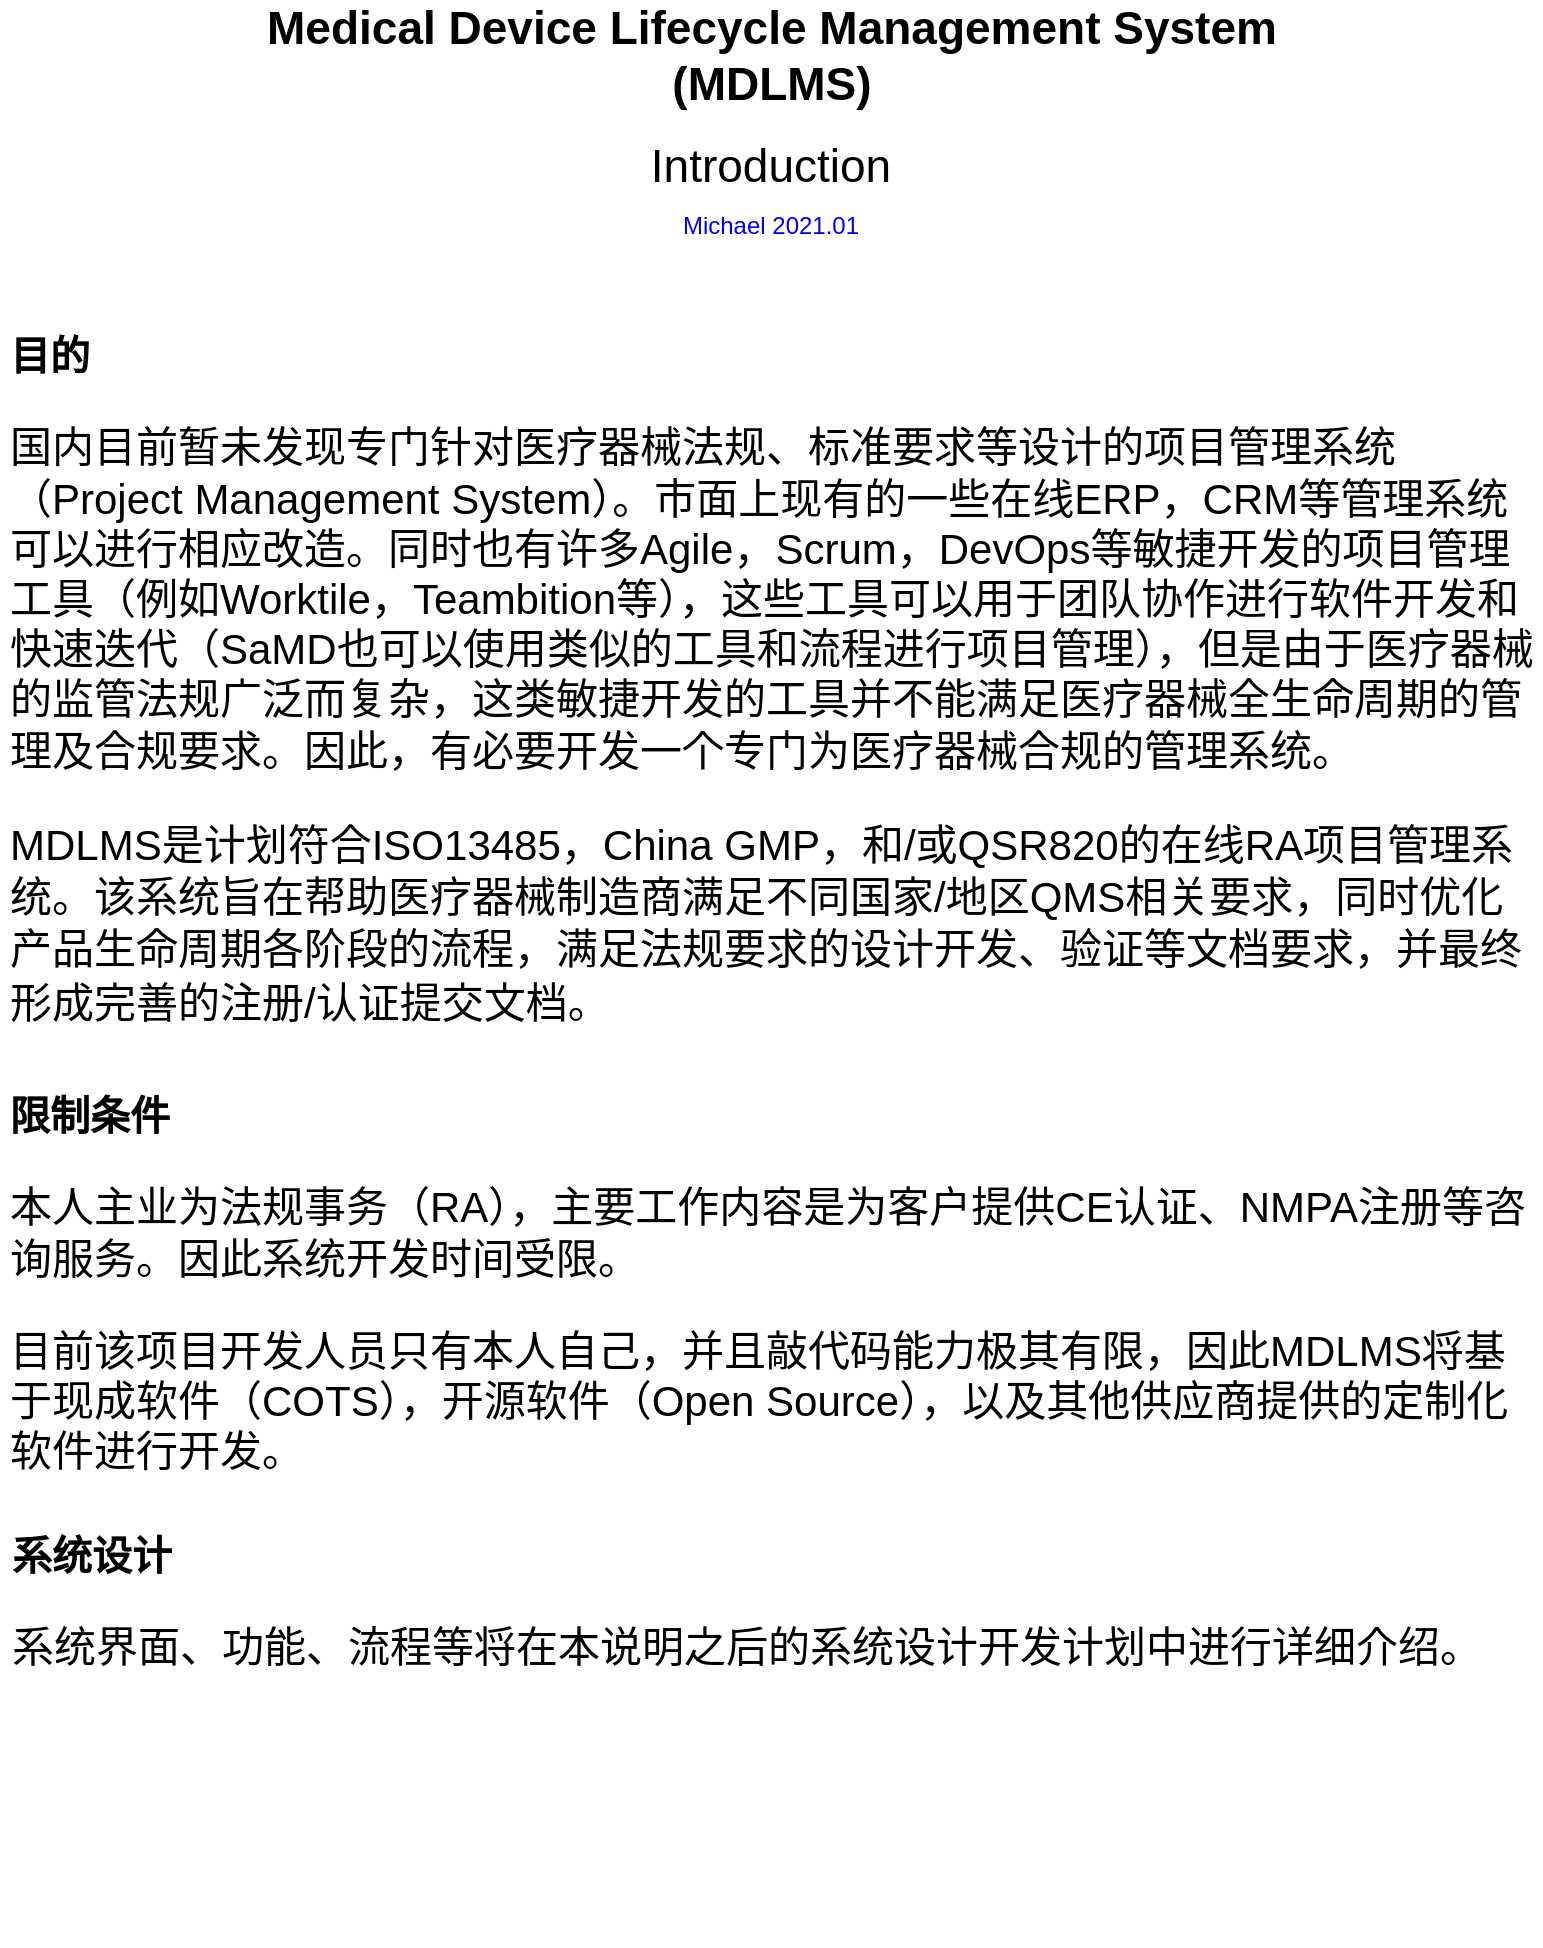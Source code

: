 <mxfile version="14.1.8" type="github" pages="8">
  <diagram id="vI2MDdX4oTMRHShrmpDX" name="Introduction">
    <mxGraphModel dx="1371" dy="771" grid="1" gridSize="10" guides="1" tooltips="1" connect="1" arrows="1" fold="1" page="1" pageScale="1" pageWidth="850" pageHeight="1100" math="0" shadow="0">
      <root>
        <mxCell id="55hlM7NNFsCCo-5yqc0F-0" />
        <mxCell id="55hlM7NNFsCCo-5yqc0F-1" parent="55hlM7NNFsCCo-5yqc0F-0" />
        <mxCell id="55hlM7NNFsCCo-5yqc0F-2" value="Medical Device Lifecycle Management System&lt;br&gt;(MDLMS)" style="rounded=0;whiteSpace=wrap;html=1;fontSize=23;fontStyle=1;strokeColor=none;" vertex="1" parent="55hlM7NNFsCCo-5yqc0F-1">
          <mxGeometry x="165.5" y="140" width="520" height="10" as="geometry" />
        </mxCell>
        <mxCell id="55hlM7NNFsCCo-5yqc0F-3" value="Introduction" style="text;html=1;strokeColor=none;fillColor=none;align=center;verticalAlign=middle;whiteSpace=wrap;rounded=0;fontSize=23;" vertex="1" parent="55hlM7NNFsCCo-5yqc0F-1">
          <mxGeometry x="243" y="190" width="365" height="20" as="geometry" />
        </mxCell>
        <mxCell id="55hlM7NNFsCCo-5yqc0F-4" value="&lt;h1 style=&quot;font-size: 20px&quot;&gt;目的&lt;/h1&gt;&lt;p style=&quot;font-size: 21px&quot;&gt;&lt;span&gt;国内目前暂未发现专门针对医疗器械法规、标准要求等设计的项目管理系统（Project Management System）。市面上现有的一些在线ERP，CRM等管理系统可以进行相应改造。同时也有许多Agile，Scrum，DevOps等敏捷开发的项目管理工具（例如Worktile，Teambition等），这些工具可以用于团队协作进行软件开发和快速迭代（SaMD也可以使用类似的工具和流程进行项目管理），但是由于医疗器械的监管法规广泛而复杂，这类敏捷开发的工具并不能满足医疗器械全生命周期的管理及合规要求。因此，有必要开发一个专门为医疗器械合规的管理系统。&lt;/span&gt;&lt;br&gt;&lt;/p&gt;&lt;p style=&quot;font-size: 22px&quot;&gt;&lt;span style=&quot;font-size: 21px&quot;&gt;MDLMS是计划符合ISO13485，China GMP，和/或QSR820的在线RA项目管理系统。该系统旨在帮助医疗器械制造商满足不同国家/地区QMS相关要求，同时优化产品生命周期各阶段的流程，满足法规要求的设计开发、验证等文档要求，并最终形成完善的注册/认证提交文档。&lt;/span&gt;&lt;br&gt;&lt;/p&gt;" style="text;html=1;strokeColor=none;fillColor=none;spacing=5;spacingTop=-20;whiteSpace=wrap;overflow=hidden;rounded=0;fontSize=22;" vertex="1" parent="55hlM7NNFsCCo-5yqc0F-1">
          <mxGeometry x="40" y="280" width="770" height="380" as="geometry" />
        </mxCell>
        <mxCell id="55hlM7NNFsCCo-5yqc0F-5" value="&lt;h1 style=&quot;font-size: 20px&quot;&gt;限制条件&lt;/h1&gt;&lt;p style=&quot;font-size: 21px&quot;&gt;&lt;span&gt;本人主业为法规事务（RA），主要工作内容是为客户提供CE认证、NMPA注册等咨询服务。因此系统开发时间受限。&lt;/span&gt;&lt;br&gt;&lt;/p&gt;&lt;p style=&quot;font-size: 21px&quot;&gt;&lt;span&gt;目前该项目开发人员只有本人自己，并且敲代码能力极其有限，因此MDLMS将基于现成软件（COTS），开源软件（Open Source），以及其他供应商提供的定制化软件进行开发。&lt;/span&gt;&lt;/p&gt;&lt;span style=&quot;font-size: 21px&quot;&gt;&lt;br&gt;&lt;/span&gt;" style="text;html=1;strokeColor=none;fillColor=none;spacing=5;spacingTop=-20;whiteSpace=wrap;overflow=hidden;rounded=0;fontSize=22;" vertex="1" parent="55hlM7NNFsCCo-5yqc0F-1">
          <mxGeometry x="40" y="660" width="770" height="210" as="geometry" />
        </mxCell>
        <mxCell id="55hlM7NNFsCCo-5yqc0F-6" value="Michael 2021.01" style="text;html=1;align=center;verticalAlign=middle;resizable=0;points=[];autosize=1;fontSize=12;fontColor=#0000FF;" vertex="1" parent="55hlM7NNFsCCo-5yqc0F-1">
          <mxGeometry x="375" y="220" width="100" height="20" as="geometry" />
        </mxCell>
        <mxCell id="55hlM7NNFsCCo-5yqc0F-8" value="&lt;h1 style=&quot;font-size: 20px&quot;&gt;系统设计&lt;/h1&gt;&lt;p style=&quot;font-size: 21px&quot;&gt;系统界面、功能、流程等将在本说明之后的系统设计开发计划中进行详细介绍。&lt;/p&gt;&lt;span style=&quot;font-size: 21px&quot;&gt;&lt;br&gt;&lt;/span&gt;" style="text;html=1;strokeColor=none;fillColor=none;spacing=5;spacingTop=-20;whiteSpace=wrap;overflow=hidden;rounded=0;fontSize=22;" vertex="1" parent="55hlM7NNFsCCo-5yqc0F-1">
          <mxGeometry x="40.5" y="880" width="770" height="210" as="geometry" />
        </mxCell>
      </root>
    </mxGraphModel>
  </diagram>
  <diagram name="Login Page" id="zUc0THoBcSe9cGWa7k8Y">
    <mxGraphModel dx="1371" dy="771" grid="1" gridSize="10" guides="1" tooltips="1" connect="1" arrows="1" fold="1" page="1" pageScale="1.5" pageWidth="826" pageHeight="1169" background="#ffffff" math="0" shadow="0">
      <root>
        <mxCell id="fHPWtzzXnt-LDMWmCrJ1-0" style=";html=1;" />
        <mxCell id="fHPWtzzXnt-LDMWmCrJ1-1" style=";html=1;" parent="fHPWtzzXnt-LDMWmCrJ1-0" />
        <mxCell id="HeL5cMQgIy6OXZka18x0-0" value="Design &amp;amp; Development Plan" style="text;html=1;align=left;verticalAlign=middle;resizable=0;points=[];autosize=1;fontSize=14;fontColor=#0000FF;" vertex="1" parent="fHPWtzzXnt-LDMWmCrJ1-1">
          <mxGeometry x="40" y="20" width="190" height="20" as="geometry" />
        </mxCell>
        <mxCell id="e5E2QbNswtkjHqlz2Sbp-0" value="Log in to MDLMS" style="html=1;shadow=0;dashed=0;shape=mxgraph.bootstrap.rrect;rSize=5;html=1;strokeColor=#C8C8C8;fillColor=#ffffff;whiteSpace=wrap;verticalAlign=top;align=left;fontSize=18;spacing=15;spacingTop=-5;" vertex="1" parent="fHPWtzzXnt-LDMWmCrJ1-1">
          <mxGeometry x="385" y="310" width="470" height="370" as="geometry" />
        </mxCell>
        <mxCell id="e5E2QbNswtkjHqlz2Sbp-1" value="" style="shape=line;strokeColor=#dddddd;resizeWidth=1;" vertex="1" parent="e5E2QbNswtkjHqlz2Sbp-0">
          <mxGeometry width="470" height="10" relative="1" as="geometry">
            <mxPoint y="50" as="offset" />
          </mxGeometry>
        </mxCell>
        <mxCell id="e5E2QbNswtkjHqlz2Sbp-3" value="Email / Username" style="strokeColor=none;fillColor=none;resizeWidth=1;align=left;verticalAlign=top;spacing=10;fontSize=14;whiteSpace=wrap;html=1;" vertex="1" parent="e5E2QbNswtkjHqlz2Sbp-0">
          <mxGeometry width="470" height="40" relative="1" as="geometry">
            <mxPoint y="60" as="offset" />
          </mxGeometry>
        </mxCell>
        <mxCell id="e5E2QbNswtkjHqlz2Sbp-4" value="" style="html=1;shadow=0;dashed=0;shape=mxgraph.bootstrap.rrect;rSize=5;strokeColor=#CED4DA;fillColor=none;align=left;verticalAlign=middle;spacing=10;fontSize=14;whiteSpace=wrap;html=1;" vertex="1" parent="e5E2QbNswtkjHqlz2Sbp-0">
          <mxGeometry width="380" height="40" relative="1" as="geometry">
            <mxPoint x="45" y="100" as="offset" />
          </mxGeometry>
        </mxCell>
        <mxCell id="e5E2QbNswtkjHqlz2Sbp-5" value="Password" style="strokeColor=none;fillColor=none;resizeWidth=1;align=left;verticalAlign=top;spacing=10;fontSize=14;whiteSpace=wrap;html=1;" vertex="1" parent="e5E2QbNswtkjHqlz2Sbp-0">
          <mxGeometry width="470" height="40" relative="1" as="geometry">
            <mxPoint y="160" as="offset" />
          </mxGeometry>
        </mxCell>
        <mxCell id="e5E2QbNswtkjHqlz2Sbp-6" value="" style="html=1;shadow=0;dashed=0;shape=mxgraph.bootstrap.rrect;rSize=5;strokeColor=#CED4DA;fillColor=none;align=left;verticalAlign=middle;spacing=10;fontSize=14;whiteSpace=wrap;html=1;" vertex="1" parent="e5E2QbNswtkjHqlz2Sbp-0">
          <mxGeometry width="380" height="40" relative="1" as="geometry">
            <mxPoint x="45" y="200" as="offset" />
          </mxGeometry>
        </mxCell>
        <mxCell id="e5E2QbNswtkjHqlz2Sbp-7" value="" style="shape=line;strokeColor=#dddddd;resizeWidth=1;" vertex="1" parent="e5E2QbNswtkjHqlz2Sbp-0">
          <mxGeometry width="470" height="10" relative="1" as="geometry">
            <mxPoint y="290" as="offset" />
          </mxGeometry>
        </mxCell>
        <mxCell id="e5E2QbNswtkjHqlz2Sbp-8" value="Forget password" style="html=1;shadow=0;dashed=0;shape=mxgraph.bootstrap.rrect;rSize=5;fillColor=#0085FC;strokeColor=none;fontColor=#FFFFFF;fontSize=14;" vertex="1" parent="e5E2QbNswtkjHqlz2Sbp-0">
          <mxGeometry x="1" y="1" width="110" height="40" relative="1" as="geometry">
            <mxPoint x="-224.5" y="-60" as="offset" />
          </mxGeometry>
        </mxCell>
        <mxCell id="e5E2QbNswtkjHqlz2Sbp-9" value="Sign in" style="html=1;shadow=0;dashed=0;shape=mxgraph.bootstrap.rrect;rSize=5;fillColor=#60a917;strokeColor=#2D7600;fontColor=#ffffff;fontSize=14;" vertex="1" parent="e5E2QbNswtkjHqlz2Sbp-0">
          <mxGeometry x="1" y="1" width="111" height="40" relative="1" as="geometry">
            <mxPoint x="-355.5" y="-60" as="offset" />
          </mxGeometry>
        </mxCell>
        <mxCell id="e5E2QbNswtkjHqlz2Sbp-10" value="MDLMS" style="whiteSpace=wrap;html=1;fontSize=14;fontColor=#0000FF;align=center;" vertex="1" parent="fHPWtzzXnt-LDMWmCrJ1-1">
          <mxGeometry x="555" y="240" width="120" height="60" as="geometry" />
        </mxCell>
      </root>
    </mxGraphModel>
  </diagram>
  <diagram name="Home" id="c9db0220-8083-56f3-ca83-edcdcd058819">
    <mxGraphModel dx="1371" dy="771" grid="1" gridSize="10" guides="1" tooltips="1" connect="1" arrows="1" fold="1" page="1" pageScale="1.5" pageWidth="826" pageHeight="1169" background="#ffffff" math="0" shadow="0">
      <root>
        <mxCell id="0" style=";html=1;" />
        <mxCell id="1" style=";html=1;" parent="0" />
        <mxCell id="3d76a8aef4d5c911-1" value="" style="html=1;shadow=0;dashed=0;shape=mxgraph.bootstrap.rect;fillColor=#222222;strokeColor=none;whiteSpace=wrap;rounded=0;fontSize=12;fontColor=#000000;align=center;" parent="1" vertex="1">
          <mxGeometry x="40" y="70" width="1150" height="40" as="geometry" />
        </mxCell>
        <mxCell id="3d76a8aef4d5c911-2" value="Company name" style="html=1;shadow=0;dashed=0;shape=mxgraph.bootstrap.rect;fontSize=14;whiteSpace=wrap;fontColor=#FFFFFF;strokeColor=none;fillColor=none;" parent="3d76a8aef4d5c911-1" vertex="1">
          <mxGeometry width="115" height="40" as="geometry" />
        </mxCell>
        <mxCell id="3d76a8aef4d5c911-3" value="Work" style="html=1;shadow=0;dashed=0;shape=mxgraph.bootstrap.rect;strokeColor=none;spacingRight=30;whiteSpace=wrap;align=center;fillColor=none;fontColor=#FFFFFF;" parent="3d76a8aef4d5c911-1" vertex="1">
          <mxGeometry x="115" width="135" height="40" as="geometry" />
        </mxCell>
        <mxCell id="3d76a8aef4d5c911-5" value="Project" style="html=1;shadow=0;dashed=0;strokeColor=none;shape=mxgraph.bootstrap.rect;fontColor=#999999;spacingRight=30;whiteSpace=wrap;fillColor=none;" parent="3d76a8aef4d5c911-1" vertex="1">
          <mxGeometry x="250" width="152.5" height="40" as="geometry" />
        </mxCell>
        <mxCell id="3d76a8aef4d5c911-6" value="" style="html=1;shadow=0;dashed=0;shape=mxgraph.bootstrap.rrect;rSize=8;strokeColor=none;fontColor=#ffffff;whiteSpace=wrap;fillColor=none;" parent="3d76a8aef4d5c911-5" vertex="1">
          <mxGeometry x="1" y="0.5" width="25" height="16" relative="1" as="geometry">
            <mxPoint x="362.5" y="30" as="offset" />
          </mxGeometry>
        </mxCell>
        <mxCell id="UTzzRkdtr8xKzgwEx_55-1" value="" style="html=1;verticalLabelPosition=bottom;labelBackgroundColor=#ffffff;verticalAlign=top;shadow=0;dashed=0;strokeWidth=2;shape=mxgraph.ios7.misc.down;fillColor=none;fontSize=11;fontColor=#999999;align=center;opacity=70;fillOpacity=80;strokeOpacity=80;strokeColor=#999999;" vertex="1" parent="3d76a8aef4d5c911-5">
          <mxGeometry x="90" y="17.5" width="9" height="5" as="geometry" />
        </mxCell>
        <mxCell id="3d76a8aef4d5c911-7" value="TBD" style="html=1;shadow=0;dashed=0;fillColor=none;strokeColor=none;shape=mxgraph.bootstrap.rect;fontColor=#999999;whiteSpace=wrap;" parent="3d76a8aef4d5c911-1" vertex="1">
          <mxGeometry x="402.5" width="115" height="40" as="geometry" />
        </mxCell>
        <mxCell id="3d76a8aef4d5c911-8" value="TBD" style="html=1;shadow=0;dashed=0;fillColor=none;strokeColor=none;shape=mxgraph.bootstrap.rect;fontColor=#999999;whiteSpace=wrap;" parent="3d76a8aef4d5c911-1" vertex="1">
          <mxGeometry x="517.5" width="172.5" height="40" as="geometry" />
        </mxCell>
        <mxCell id="3d76a8aef4d5c911-9" value="Profile" style="html=1;shadow=0;dashed=0;fillColor=none;strokeColor=none;shape=mxgraph.bootstrap.rect;fontColor=#999999;whiteSpace=wrap;" parent="3d76a8aef4d5c911-1" vertex="1">
          <mxGeometry x="948.75" width="100.625" height="40" as="geometry" />
        </mxCell>
        <mxCell id="3d76a8aef4d5c911-10" value="Log Out" style="html=1;shadow=0;dashed=0;fillColor=none;strokeColor=none;shape=mxgraph.bootstrap.rect;fontColor=#999999;whiteSpace=wrap;" parent="3d76a8aef4d5c911-1" vertex="1">
          <mxGeometry x="1049.375" width="100.625" height="40" as="geometry" />
        </mxCell>
        <mxCell id="3d76a8aef4d5c911-11" value="" style="html=1;shadow=0;dashed=0;shape=mxgraph.bootstrap.rrect;rSize=5;strokeColor=#dddddd;rounded=0;fontSize=12;align=center;" parent="1" vertex="1">
          <mxGeometry x="40" y="160" width="270" height="310" as="geometry" />
        </mxCell>
        <mxCell id="3d76a8aef4d5c911-12" value="project image" style="shape=rect;fontSize=24;fillColor=#f0f0f0;strokeColor=none;fontColor=#999999;whiteSpace=wrap;" parent="3d76a8aef4d5c911-11" vertex="1">
          <mxGeometry x="4.091" y="3.88" width="261.818" height="156.13" as="geometry" />
        </mxCell>
        <mxCell id="3d76a8aef4d5c911-13" value="Project name" style="html=1;shadow=0;dashed=0;shape=mxgraph.bootstrap.anchor;fontSize=26;align=left;whiteSpace=wrap;" parent="3d76a8aef4d5c911-11" vertex="1">
          <mxGeometry x="4.091" y="190" width="245.455" height="31" as="geometry" />
        </mxCell>
        <mxCell id="3d76a8aef4d5c911-14" value="short notice" style="html=1;shadow=0;dashed=0;shape=mxgraph.bootstrap.anchor;strokeColor=#dddddd;whiteSpace=wrap;align=left;verticalAlign=top;fontSize=14;whiteSpace=wrap;" parent="3d76a8aef4d5c911-11" vertex="1">
          <mxGeometry x="4.091" y="230" width="245.455" height="62" as="geometry" />
        </mxCell>
        <mxCell id="3d76a8aef4d5c911-17" value="My Work" style="html=1;shadow=0;dashed=0;shape=mxgraph.bootstrap.rect;strokeColor=none;fillColor=none;fontColor=#999999;align=left;spacingLeft=5;whiteSpace=wrap;rounded=0;" parent="1" vertex="1">
          <mxGeometry x="40" y="130" width="200" height="20" as="geometry" />
        </mxCell>
        <mxCell id="SYMaY6hoxbF1sldFQT_y-1" value="" style="html=1;shadow=0;dashed=0;shape=mxgraph.bootstrap.rrect;rSize=5;strokeColor=#dddddd;rounded=0;fontSize=12;align=center;" vertex="1" parent="1">
          <mxGeometry x="320" y="160" width="270" height="310" as="geometry" />
        </mxCell>
        <mxCell id="SYMaY6hoxbF1sldFQT_y-2" value="project image" style="shape=rect;fontSize=24;fillColor=#f0f0f0;strokeColor=none;fontColor=#999999;whiteSpace=wrap;" vertex="1" parent="SYMaY6hoxbF1sldFQT_y-1">
          <mxGeometry x="4.091" y="3.88" width="261.818" height="156.13" as="geometry" />
        </mxCell>
        <mxCell id="SYMaY6hoxbF1sldFQT_y-3" value="Project name" style="html=1;shadow=0;dashed=0;shape=mxgraph.bootstrap.anchor;fontSize=26;align=left;whiteSpace=wrap;" vertex="1" parent="SYMaY6hoxbF1sldFQT_y-1">
          <mxGeometry x="4.091" y="190" width="245.455" height="31" as="geometry" />
        </mxCell>
        <mxCell id="SYMaY6hoxbF1sldFQT_y-4" value="short notice" style="html=1;shadow=0;dashed=0;shape=mxgraph.bootstrap.anchor;strokeColor=#dddddd;whiteSpace=wrap;align=left;verticalAlign=top;fontSize=14;whiteSpace=wrap;" vertex="1" parent="SYMaY6hoxbF1sldFQT_y-1">
          <mxGeometry x="4.091" y="230" width="245.455" height="62" as="geometry" />
        </mxCell>
        <mxCell id="SYMaY6hoxbF1sldFQT_y-5" value="" style="html=1;shadow=0;dashed=0;shape=mxgraph.bootstrap.rrect;rSize=5;strokeColor=#dddddd;rounded=0;fontSize=12;align=center;" vertex="1" parent="1">
          <mxGeometry x="600" y="160" width="270" height="310" as="geometry" />
        </mxCell>
        <mxCell id="SYMaY6hoxbF1sldFQT_y-6" value="project image" style="shape=rect;fontSize=24;fillColor=#f0f0f0;strokeColor=none;fontColor=#999999;whiteSpace=wrap;" vertex="1" parent="SYMaY6hoxbF1sldFQT_y-5">
          <mxGeometry x="4.091" y="3.88" width="261.818" height="156.13" as="geometry" />
        </mxCell>
        <mxCell id="SYMaY6hoxbF1sldFQT_y-7" value="Project name" style="html=1;shadow=0;dashed=0;shape=mxgraph.bootstrap.anchor;fontSize=26;align=left;whiteSpace=wrap;" vertex="1" parent="SYMaY6hoxbF1sldFQT_y-5">
          <mxGeometry x="4.091" y="190" width="245.455" height="31" as="geometry" />
        </mxCell>
        <mxCell id="SYMaY6hoxbF1sldFQT_y-8" value="short notice" style="html=1;shadow=0;dashed=0;shape=mxgraph.bootstrap.anchor;strokeColor=#dddddd;whiteSpace=wrap;align=left;verticalAlign=top;fontSize=14;whiteSpace=wrap;" vertex="1" parent="SYMaY6hoxbF1sldFQT_y-5">
          <mxGeometry x="4.091" y="230" width="245.455" height="62" as="geometry" />
        </mxCell>
        <mxCell id="SYMaY6hoxbF1sldFQT_y-9" value="" style="html=1;shadow=0;dashed=0;shape=mxgraph.bootstrap.rrect;rSize=5;strokeColor=#dddddd;rounded=0;fontSize=12;align=center;" vertex="1" parent="1">
          <mxGeometry x="880" y="160" width="270" height="310" as="geometry" />
        </mxCell>
        <mxCell id="SYMaY6hoxbF1sldFQT_y-10" value="project image" style="shape=rect;fontSize=24;fillColor=#f0f0f0;strokeColor=none;fontColor=#999999;whiteSpace=wrap;" vertex="1" parent="SYMaY6hoxbF1sldFQT_y-9">
          <mxGeometry x="4.091" y="3.88" width="261.818" height="156.13" as="geometry" />
        </mxCell>
        <mxCell id="SYMaY6hoxbF1sldFQT_y-11" value="Project name" style="html=1;shadow=0;dashed=0;shape=mxgraph.bootstrap.anchor;fontSize=26;align=left;whiteSpace=wrap;" vertex="1" parent="SYMaY6hoxbF1sldFQT_y-9">
          <mxGeometry x="4.091" y="190" width="245.455" height="31" as="geometry" />
        </mxCell>
        <mxCell id="SYMaY6hoxbF1sldFQT_y-12" value="short notice" style="html=1;shadow=0;dashed=0;shape=mxgraph.bootstrap.anchor;strokeColor=#dddddd;whiteSpace=wrap;align=left;verticalAlign=top;fontSize=14;whiteSpace=wrap;" vertex="1" parent="SYMaY6hoxbF1sldFQT_y-9">
          <mxGeometry x="4.091" y="230" width="245.455" height="62" as="geometry" />
        </mxCell>
        <mxCell id="SYMaY6hoxbF1sldFQT_y-13" value="All projects" style="html=1;shadow=0;dashed=0;shape=mxgraph.bootstrap.rrect;rSize=5;strokeColor=none;strokeWidth=1;fillColor=#0085FC;fontColor=#FFFFFF;whiteSpace=wrap;align=left;verticalAlign=middle;spacingLeft=10;fontStyle=0;fontSize=14;" vertex="1" parent="1">
          <mxGeometry x="40" y="490" width="130" height="40" as="geometry" />
        </mxCell>
        <mxCell id="SYMaY6hoxbF1sldFQT_y-14" value="6" style="html=1;shadow=0;dashed=0;shape=mxgraph.bootstrap.rrect;rSize=5;strokeColor=none;strokeWidth=1;fillColor=#ffffff;fontColor=#000000;whiteSpace=wrap;align=center;verticalAlign=middle;fontSize=12;" vertex="1" parent="SYMaY6hoxbF1sldFQT_y-13">
          <mxGeometry x="1" y="0.5" width="20" height="20" relative="1" as="geometry">
            <mxPoint x="-30" y="-10" as="offset" />
          </mxGeometry>
        </mxCell>
        <mxCell id="SS4DLsE7-YGNGwxIR9n8-1" value="说明：" style="text;html=1;strokeColor=none;fillColor=none;align=left;verticalAlign=middle;whiteSpace=wrap;rounded=0;fontSize=11;fontColor=#999999;opacity=70;" vertex="1" parent="1">
          <mxGeometry x="40" y="610" width="650" height="20" as="geometry" />
        </mxCell>
        <mxCell id="0JWuFGtJfeJo6dfdpYac-1" value="点击Company name或Work，显示该Home页面，列出最新的四个项目，下方按钮进入列表，显示全部项目" style="text;html=1;strokeColor=none;fillColor=none;align=left;verticalAlign=middle;whiteSpace=wrap;rounded=0;fontSize=11;fontColor=#999999;opacity=70;" vertex="1" parent="1">
          <mxGeometry x="80" y="630" width="650" height="20" as="geometry" />
        </mxCell>
        <mxCell id="0JWuFGtJfeJo6dfdpYac-2" value="点击项目图标，进入该项目详情" style="text;html=1;strokeColor=none;fillColor=none;align=left;verticalAlign=middle;whiteSpace=wrap;rounded=0;fontSize=11;fontColor=#999999;opacity=70;" vertex="1" parent="1">
          <mxGeometry x="80" y="650" width="650" height="20" as="geometry" />
        </mxCell>
      </root>
    </mxGraphModel>
  </diagram>
  <diagram name="All projects" id="B4J9ROsWJFDdFc-aAc3U">
    <mxGraphModel dx="1371" dy="771" grid="1" gridSize="10" guides="1" tooltips="1" connect="1" arrows="1" fold="1" page="1" pageScale="1.5" pageWidth="826" pageHeight="1169" background="#ffffff" math="0" shadow="0">
      <root>
        <mxCell id="r-Q4tmBVrbP1ys0v87ex-0" style=";html=1;" />
        <mxCell id="r-Q4tmBVrbP1ys0v87ex-1" style=";html=1;" parent="r-Q4tmBVrbP1ys0v87ex-0" />
        <mxCell id="r-Q4tmBVrbP1ys0v87ex-6" value="All projects" style="html=1;shadow=0;dashed=0;shape=mxgraph.bootstrap.rect;strokeColor=none;fillColor=none;fontColor=#999999;align=left;spacingLeft=5;whiteSpace=wrap;rounded=0;fontSize=14;" vertex="1" parent="r-Q4tmBVrbP1ys0v87ex-1">
          <mxGeometry x="40" y="130" width="200" height="20" as="geometry" />
        </mxCell>
        <mxCell id="r-Q4tmBVrbP1ys0v87ex-15" value="Type 1&lt;br&gt;Type 2&lt;br&gt;Type 3&lt;br&gt;Type 4&lt;br&gt;......" style="html=1;shadow=0;dashed=0;shape=mxgraph.bootstrap.rrect;fontSize=12;rSize=2;strokeColor=#dddddd;align=left;verticalAlign=top;spacing=10;shadow=1;whiteSpace=wrap;rounded=0;" vertex="1" parent="r-Q4tmBVrbP1ys0v87ex-1">
          <mxGeometry x="930" y="200" width="240" height="90" as="geometry" />
        </mxCell>
        <mxCell id="r-Q4tmBVrbP1ys0v87ex-62" value="" style="html=1;shadow=0;dashed=0;shape=mxgraph.bootstrap.rect;fillColor=#222222;strokeColor=none;whiteSpace=wrap;rounded=0;fontSize=12;fontColor=#000000;align=center;" vertex="1" parent="r-Q4tmBVrbP1ys0v87ex-1">
          <mxGeometry x="40" y="70" width="1150" height="40" as="geometry" />
        </mxCell>
        <mxCell id="r-Q4tmBVrbP1ys0v87ex-63" value="Company name" style="html=1;shadow=0;dashed=0;shape=mxgraph.bootstrap.rect;fontSize=14;whiteSpace=wrap;fontColor=#FFFFFF;strokeColor=none;fillColor=none;" vertex="1" parent="r-Q4tmBVrbP1ys0v87ex-62">
          <mxGeometry width="115" height="40" as="geometry" />
        </mxCell>
        <mxCell id="r-Q4tmBVrbP1ys0v87ex-64" value="Work" style="html=1;shadow=0;dashed=0;shape=mxgraph.bootstrap.rect;strokeColor=none;spacingRight=30;whiteSpace=wrap;align=center;fillColor=none;fontColor=#FFFFFF;" vertex="1" parent="r-Q4tmBVrbP1ys0v87ex-62">
          <mxGeometry x="115" width="135" height="40" as="geometry" />
        </mxCell>
        <mxCell id="r-Q4tmBVrbP1ys0v87ex-65" value="Project" style="html=1;shadow=0;dashed=0;strokeColor=none;shape=mxgraph.bootstrap.rect;fontColor=#999999;spacingRight=30;whiteSpace=wrap;fillColor=none;" vertex="1" parent="r-Q4tmBVrbP1ys0v87ex-62">
          <mxGeometry x="250" width="152.5" height="40" as="geometry" />
        </mxCell>
        <mxCell id="r-Q4tmBVrbP1ys0v87ex-66" value="" style="html=1;shadow=0;dashed=0;shape=mxgraph.bootstrap.rrect;rSize=8;strokeColor=none;fontColor=#ffffff;whiteSpace=wrap;fillColor=none;" vertex="1" parent="r-Q4tmBVrbP1ys0v87ex-65">
          <mxGeometry x="1" y="0.5" width="25" height="16" relative="1" as="geometry">
            <mxPoint x="362.5" y="30" as="offset" />
          </mxGeometry>
        </mxCell>
        <mxCell id="r-Q4tmBVrbP1ys0v87ex-67" value="" style="html=1;verticalLabelPosition=bottom;labelBackgroundColor=#ffffff;verticalAlign=top;shadow=0;dashed=0;strokeWidth=2;shape=mxgraph.ios7.misc.down;fillColor=none;fontSize=11;fontColor=#999999;align=center;opacity=70;fillOpacity=80;strokeOpacity=80;strokeColor=#999999;" vertex="1" parent="r-Q4tmBVrbP1ys0v87ex-65">
          <mxGeometry x="90" y="17.5" width="9" height="5" as="geometry" />
        </mxCell>
        <mxCell id="r-Q4tmBVrbP1ys0v87ex-68" value="TBD" style="html=1;shadow=0;dashed=0;fillColor=none;strokeColor=none;shape=mxgraph.bootstrap.rect;fontColor=#999999;whiteSpace=wrap;" vertex="1" parent="r-Q4tmBVrbP1ys0v87ex-62">
          <mxGeometry x="402.5" width="115" height="40" as="geometry" />
        </mxCell>
        <mxCell id="r-Q4tmBVrbP1ys0v87ex-69" value="TBD" style="html=1;shadow=0;dashed=0;fillColor=none;strokeColor=none;shape=mxgraph.bootstrap.rect;fontColor=#999999;whiteSpace=wrap;" vertex="1" parent="r-Q4tmBVrbP1ys0v87ex-62">
          <mxGeometry x="517.5" width="172.5" height="40" as="geometry" />
        </mxCell>
        <mxCell id="r-Q4tmBVrbP1ys0v87ex-70" value="Profile" style="html=1;shadow=0;dashed=0;fillColor=none;strokeColor=none;shape=mxgraph.bootstrap.rect;fontColor=#999999;whiteSpace=wrap;" vertex="1" parent="r-Q4tmBVrbP1ys0v87ex-62">
          <mxGeometry x="948.75" width="100.625" height="40" as="geometry" />
        </mxCell>
        <mxCell id="r-Q4tmBVrbP1ys0v87ex-71" value="Log Out" style="html=1;shadow=0;dashed=0;fillColor=none;strokeColor=none;shape=mxgraph.bootstrap.rect;fontColor=#999999;whiteSpace=wrap;" vertex="1" parent="r-Q4tmBVrbP1ys0v87ex-62">
          <mxGeometry x="1049.375" width="100.625" height="40" as="geometry" />
        </mxCell>
        <mxCell id="r-Q4tmBVrbP1ys0v87ex-72" value="" style="endArrow=none;html=1;fontSize=11;fontColor=#999999;strokeWidth=2;strokeColor=#999999;" edge="1" parent="r-Q4tmBVrbP1ys0v87ex-1">
          <mxGeometry width="50" height="50" relative="1" as="geometry">
            <mxPoint x="40" y="280" as="sourcePoint" />
            <mxPoint x="1190" y="280" as="targetPoint" />
          </mxGeometry>
        </mxCell>
        <mxCell id="iWzvquf0pUW0mqhQwnJp-0" value="" style="html=1;shadow=0;dashed=0;shape=mxgraph.bootstrap.rrect;rSize=5;strokeColor=#CED4DA;html=1;whiteSpace=wrap;fillColor=#FFFFFF;fontColor=#7D868C;align=left;spacingLeft=0;spacing=15;fontSize=14;opacity=70;" vertex="1" parent="r-Q4tmBVrbP1ys0v87ex-1">
          <mxGeometry x="640" y="160" width="270" height="40" as="geometry" />
        </mxCell>
        <mxCell id="iWzvquf0pUW0mqhQwnJp-1" value="Search" style="html=1;shadow=0;dashed=0;shape=mxgraph.bootstrap.rightButton;strokeColor=#6C757D;gradientColor=inherit;fontColor=inherit;fillColor=inherit;rSize=5;perimeter=none;whiteSpace=wrap;resizeHeight=1;fontSize=14;" vertex="1" parent="iWzvquf0pUW0mqhQwnJp-0">
          <mxGeometry x="1" width="70" height="40" relative="1" as="geometry">
            <mxPoint x="-70" as="offset" />
          </mxGeometry>
        </mxCell>
        <mxCell id="iWzvquf0pUW0mqhQwnJp-3" value="&lt;span style=&quot;color: rgb(0 , 0 , 0) ; font-size: 14px ; text-align: center ; line-height: 100%&quot;&gt;Project type&lt;/span&gt;" style="html=1;shadow=0;dashed=0;shape=mxgraph.bootstrap.rrect;rSize=5;strokeColor=#505050;strokeWidth=1;fillColor=#ffffff;fontColor=#777777;whiteSpace=wrap;align=left;verticalAlign=middle;fontStyle=0;fontSize=18;spacing=20;opacity=70;" vertex="1" parent="r-Q4tmBVrbP1ys0v87ex-1">
          <mxGeometry x="930" y="160" width="260" height="40" as="geometry" />
        </mxCell>
        <mxCell id="iWzvquf0pUW0mqhQwnJp-4" value="" style="shape=triangle;direction=south;fillColor=#495057;strokeColor=none;perimeter=none;" vertex="1" parent="iWzvquf0pUW0mqhQwnJp-3">
          <mxGeometry x="1" y="0.5" width="10" height="5" relative="1" as="geometry">
            <mxPoint x="-17" y="-2.5" as="offset" />
          </mxGeometry>
        </mxCell>
        <mxCell id="iWzvquf0pUW0mqhQwnJp-5" value="" style="html=1;shadow=0;dashed=0;strokeColor=none;fontSize=16;fontColor=#161819;align=left;spacing=15;opacity=70;fillColor=none;" vertex="1" parent="r-Q4tmBVrbP1ys0v87ex-1">
          <mxGeometry x="40" y="230" width="790" height="60" as="geometry" />
        </mxCell>
        <mxCell id="iWzvquf0pUW0mqhQwnJp-6" value="Project name" style="fillColor=none;strokeColor=none;fontSize=12;align=left;fontColor=#71797E;" vertex="1" parent="iWzvquf0pUW0mqhQwnJp-5">
          <mxGeometry width="70" height="40" relative="1" as="geometry">
            <mxPoint y="10" as="offset" />
          </mxGeometry>
        </mxCell>
        <mxCell id="iWzvquf0pUW0mqhQwnJp-7" value="Type" style="fillColor=none;strokeColor=none;fontSize=12;align=center;fontColor=#71797E;" vertex="1" parent="iWzvquf0pUW0mqhQwnJp-5">
          <mxGeometry width="70" height="40" relative="1" as="geometry">
            <mxPoint x="218" y="10" as="offset" />
          </mxGeometry>
        </mxCell>
        <mxCell id="iWzvquf0pUW0mqhQwnJp-8" value="Project manager" style="fillColor=none;strokeColor=none;fontSize=12;fontColor=#71797E;align=left;spacingRight=0;" vertex="1" parent="iWzvquf0pUW0mqhQwnJp-5">
          <mxGeometry width="80" height="40" relative="1" as="geometry">
            <mxPoint x="510" y="10" as="offset" />
          </mxGeometry>
        </mxCell>
        <mxCell id="q6sPAKDDy_8OHhhaY2mn-9" value="" style="html=1;shadow=1;dashed=0;shape=mxgraph.bootstrap.rrect;rSize=5;fillColor=#ffffff;strokeColor=#999999;fontSize=13;fontColor=#007FFF;opacity=70;align=left;sketch=0;" vertex="1" parent="iWzvquf0pUW0mqhQwnJp-5">
          <mxGeometry x="280" y="-120" width="150" height="40" as="geometry" />
        </mxCell>
        <mxCell id="q6sPAKDDy_8OHhhaY2mn-10" value="Create new..." style="fillColor=none;strokeColor=none;align=left;spacing=20;fontSize=14;" vertex="1" parent="q6sPAKDDy_8OHhhaY2mn-9">
          <mxGeometry width="170" height="30" relative="1" as="geometry">
            <mxPoint y="5" as="offset" />
          </mxGeometry>
        </mxCell>
        <mxCell id="iWzvquf0pUW0mqhQwnJp-12" value="" style="html=1;shadow=0;dashed=0;strokeColor=none;fontSize=16;fontColor=#161819;align=left;spacing=0;opacity=70;fillColor=none;verticalAlign=middle;" vertex="1" parent="r-Q4tmBVrbP1ys0v87ex-1">
          <mxGeometry x="40" y="280" width="790" height="40" as="geometry" />
        </mxCell>
        <mxCell id="iWzvquf0pUW0mqhQwnJp-13" value="Project name" style="fillColor=none;strokeColor=none;fontSize=13;align=left;fontColor=#007FFF;" vertex="1" parent="iWzvquf0pUW0mqhQwnJp-12">
          <mxGeometry width="70" height="40" relative="1" as="geometry">
            <mxPoint as="offset" />
          </mxGeometry>
        </mxCell>
        <mxCell id="iWzvquf0pUW0mqhQwnJp-14" value="Type 1" style="fillColor=none;strokeColor=none;fontSize=13;align=left;" vertex="1" parent="iWzvquf0pUW0mqhQwnJp-12">
          <mxGeometry width="70" height="40" relative="1" as="geometry">
            <mxPoint x="240" as="offset" />
          </mxGeometry>
        </mxCell>
        <mxCell id="iWzvquf0pUW0mqhQwnJp-15" value="Project manager" style="fillColor=none;strokeColor=none;fontSize=13;align=left;spacingRight=0;" vertex="1" parent="iWzvquf0pUW0mqhQwnJp-12">
          <mxGeometry width="80" height="40" relative="1" as="geometry">
            <mxPoint x="510" as="offset" />
          </mxGeometry>
        </mxCell>
        <mxCell id="iWzvquf0pUW0mqhQwnJp-16" value="" style="html=1;shadow=0;dashed=0;strokeColor=none;fontSize=16;fontColor=#161819;align=left;spacing=0;opacity=70;fillColor=none;verticalAlign=middle;" vertex="1" parent="r-Q4tmBVrbP1ys0v87ex-1">
          <mxGeometry x="40" y="320" width="790" height="40" as="geometry" />
        </mxCell>
        <mxCell id="iWzvquf0pUW0mqhQwnJp-17" value="Project name" style="fillColor=none;strokeColor=none;fontSize=13;align=left;fontColor=#007FFF;" vertex="1" parent="iWzvquf0pUW0mqhQwnJp-16">
          <mxGeometry width="70" height="40" relative="1" as="geometry">
            <mxPoint as="offset" />
          </mxGeometry>
        </mxCell>
        <mxCell id="iWzvquf0pUW0mqhQwnJp-18" value="Type 2" style="fillColor=none;strokeColor=none;fontSize=13;align=left;" vertex="1" parent="iWzvquf0pUW0mqhQwnJp-16">
          <mxGeometry width="70" height="40" relative="1" as="geometry">
            <mxPoint x="240" as="offset" />
          </mxGeometry>
        </mxCell>
        <mxCell id="iWzvquf0pUW0mqhQwnJp-19" value="Project manager" style="fillColor=none;strokeColor=none;fontSize=13;align=left;spacingRight=0;" vertex="1" parent="iWzvquf0pUW0mqhQwnJp-16">
          <mxGeometry width="80" height="40" relative="1" as="geometry">
            <mxPoint x="510" as="offset" />
          </mxGeometry>
        </mxCell>
        <mxCell id="iWzvquf0pUW0mqhQwnJp-20" value="" style="html=1;shadow=0;dashed=0;strokeColor=none;fontSize=16;fontColor=#161819;align=left;spacing=0;opacity=70;fillColor=none;verticalAlign=middle;" vertex="1" parent="r-Q4tmBVrbP1ys0v87ex-1">
          <mxGeometry x="40" y="360" width="790" height="40" as="geometry" />
        </mxCell>
        <mxCell id="iWzvquf0pUW0mqhQwnJp-21" value="Project name" style="fillColor=none;strokeColor=none;fontSize=13;align=left;fontColor=#007FFF;" vertex="1" parent="iWzvquf0pUW0mqhQwnJp-20">
          <mxGeometry width="70" height="40" relative="1" as="geometry">
            <mxPoint as="offset" />
          </mxGeometry>
        </mxCell>
        <mxCell id="iWzvquf0pUW0mqhQwnJp-22" value="Type 3" style="fillColor=none;strokeColor=none;fontSize=13;align=left;" vertex="1" parent="iWzvquf0pUW0mqhQwnJp-20">
          <mxGeometry width="70" height="40" relative="1" as="geometry">
            <mxPoint x="240" as="offset" />
          </mxGeometry>
        </mxCell>
        <mxCell id="iWzvquf0pUW0mqhQwnJp-23" value="Project manager" style="fillColor=none;strokeColor=none;fontSize=13;align=left;spacingRight=0;" vertex="1" parent="iWzvquf0pUW0mqhQwnJp-20">
          <mxGeometry width="80" height="40" relative="1" as="geometry">
            <mxPoint x="510" as="offset" />
          </mxGeometry>
        </mxCell>
        <mxCell id="iWzvquf0pUW0mqhQwnJp-24" value="" style="html=1;shadow=0;dashed=0;strokeColor=none;fontSize=16;fontColor=#161819;align=left;spacing=0;opacity=70;fillColor=none;verticalAlign=middle;" vertex="1" parent="r-Q4tmBVrbP1ys0v87ex-1">
          <mxGeometry x="40" y="400" width="790" height="40" as="geometry" />
        </mxCell>
        <mxCell id="iWzvquf0pUW0mqhQwnJp-25" value="Project name" style="fillColor=none;strokeColor=none;fontSize=13;align=left;fontColor=#007FFF;" vertex="1" parent="iWzvquf0pUW0mqhQwnJp-24">
          <mxGeometry width="70" height="40" relative="1" as="geometry">
            <mxPoint as="offset" />
          </mxGeometry>
        </mxCell>
        <mxCell id="iWzvquf0pUW0mqhQwnJp-26" value="Type 4" style="fillColor=none;strokeColor=none;fontSize=13;align=left;" vertex="1" parent="iWzvquf0pUW0mqhQwnJp-24">
          <mxGeometry width="70" height="40" relative="1" as="geometry">
            <mxPoint x="240" as="offset" />
          </mxGeometry>
        </mxCell>
        <mxCell id="iWzvquf0pUW0mqhQwnJp-27" value="Project manager" style="fillColor=none;strokeColor=none;fontSize=13;align=left;spacingRight=0;" vertex="1" parent="iWzvquf0pUW0mqhQwnJp-24">
          <mxGeometry width="80" height="40" relative="1" as="geometry">
            <mxPoint x="510" as="offset" />
          </mxGeometry>
        </mxCell>
        <mxCell id="iWzvquf0pUW0mqhQwnJp-28" value="" style="html=1;shadow=0;dashed=0;strokeColor=none;fontSize=16;fontColor=#161819;align=left;spacing=0;opacity=70;fillColor=none;verticalAlign=middle;" vertex="1" parent="r-Q4tmBVrbP1ys0v87ex-1">
          <mxGeometry x="40" y="440" width="790" height="40" as="geometry" />
        </mxCell>
        <mxCell id="iWzvquf0pUW0mqhQwnJp-29" value="Project name" style="fillColor=none;strokeColor=none;fontSize=13;align=left;fontColor=#007FFF;" vertex="1" parent="iWzvquf0pUW0mqhQwnJp-28">
          <mxGeometry width="70" height="40" relative="1" as="geometry">
            <mxPoint as="offset" />
          </mxGeometry>
        </mxCell>
        <mxCell id="iWzvquf0pUW0mqhQwnJp-30" value="Type 5" style="fillColor=none;strokeColor=none;fontSize=13;align=left;" vertex="1" parent="iWzvquf0pUW0mqhQwnJp-28">
          <mxGeometry width="70" height="40" relative="1" as="geometry">
            <mxPoint x="240" as="offset" />
          </mxGeometry>
        </mxCell>
        <mxCell id="iWzvquf0pUW0mqhQwnJp-31" value="Project manager" style="fillColor=none;strokeColor=none;fontSize=13;align=left;spacingRight=0;" vertex="1" parent="iWzvquf0pUW0mqhQwnJp-28">
          <mxGeometry width="80" height="40" relative="1" as="geometry">
            <mxPoint x="510" as="offset" />
          </mxGeometry>
        </mxCell>
        <mxCell id="iWzvquf0pUW0mqhQwnJp-32" value="" style="html=1;shadow=0;dashed=0;strokeColor=none;fontSize=16;fontColor=#161819;align=left;spacing=0;opacity=70;fillColor=none;verticalAlign=middle;" vertex="1" parent="r-Q4tmBVrbP1ys0v87ex-1">
          <mxGeometry x="40" y="480" width="790" height="40" as="geometry" />
        </mxCell>
        <mxCell id="iWzvquf0pUW0mqhQwnJp-33" value="Project name" style="fillColor=none;strokeColor=none;fontSize=13;align=left;fontColor=#007FFF;" vertex="1" parent="iWzvquf0pUW0mqhQwnJp-32">
          <mxGeometry width="70" height="40" relative="1" as="geometry">
            <mxPoint as="offset" />
          </mxGeometry>
        </mxCell>
        <mxCell id="iWzvquf0pUW0mqhQwnJp-34" value="Type 6" style="fillColor=none;strokeColor=none;fontSize=13;align=left;" vertex="1" parent="iWzvquf0pUW0mqhQwnJp-32">
          <mxGeometry width="70" height="40" relative="1" as="geometry">
            <mxPoint x="240" as="offset" />
          </mxGeometry>
        </mxCell>
        <mxCell id="iWzvquf0pUW0mqhQwnJp-35" value="Project manager" style="fillColor=none;strokeColor=none;fontSize=13;align=left;spacingRight=0;" vertex="1" parent="iWzvquf0pUW0mqhQwnJp-32">
          <mxGeometry width="80" height="40" relative="1" as="geometry">
            <mxPoint x="510" as="offset" />
          </mxGeometry>
        </mxCell>
        <mxCell id="iWzvquf0pUW0mqhQwnJp-36" value="" style="endArrow=none;html=1;fontSize=11;fontColor=#999999;strokeWidth=2;strokeColor=#999999;" edge="1" parent="r-Q4tmBVrbP1ys0v87ex-1">
          <mxGeometry width="50" height="50" relative="1" as="geometry">
            <mxPoint x="40" y="570" as="sourcePoint" />
            <mxPoint x="1190" y="570" as="targetPoint" />
          </mxGeometry>
        </mxCell>
        <mxCell id="iWzvquf0pUW0mqhQwnJp-37" value="" style="html=1;shadow=0;dashed=0;strokeColor=none;fontSize=16;fontColor=#161819;align=left;spacing=0;opacity=70;fillColor=none;verticalAlign=middle;" vertex="1" parent="r-Q4tmBVrbP1ys0v87ex-1">
          <mxGeometry x="40" y="520" width="790" height="40" as="geometry" />
        </mxCell>
        <mxCell id="iWzvquf0pUW0mqhQwnJp-38" value="......" style="fillColor=none;strokeColor=none;fontSize=13;align=left;" vertex="1" parent="iWzvquf0pUW0mqhQwnJp-37">
          <mxGeometry width="70" height="40" relative="1" as="geometry">
            <mxPoint as="offset" />
          </mxGeometry>
        </mxCell>
        <mxCell id="iWzvquf0pUW0mqhQwnJp-39" value="Type 6" style="fillColor=none;strokeColor=none;fontSize=13;align=left;" vertex="1" parent="iWzvquf0pUW0mqhQwnJp-37">
          <mxGeometry width="70" height="40" relative="1" as="geometry">
            <mxPoint x="240" as="offset" />
          </mxGeometry>
        </mxCell>
        <mxCell id="iWzvquf0pUW0mqhQwnJp-40" value="Project manager" style="fillColor=none;strokeColor=none;fontSize=13;align=left;spacingRight=0;" vertex="1" parent="iWzvquf0pUW0mqhQwnJp-37">
          <mxGeometry width="80" height="40" relative="1" as="geometry">
            <mxPoint x="510" as="offset" />
          </mxGeometry>
        </mxCell>
        <mxCell id="hZhEa79-iynAYtPMKYHu-0" value="说明：" style="text;html=1;strokeColor=none;fillColor=none;align=left;verticalAlign=middle;whiteSpace=wrap;rounded=0;fontSize=11;fontColor=#999999;opacity=70;" vertex="1" parent="r-Q4tmBVrbP1ys0v87ex-1">
          <mxGeometry x="40" y="610" width="650" height="20" as="geometry" />
        </mxCell>
        <mxCell id="hZhEa79-iynAYtPMKYHu-2" value="点击项目名称，进入该项目详情" style="text;html=1;strokeColor=none;fillColor=none;align=left;verticalAlign=middle;whiteSpace=wrap;rounded=0;fontSize=11;fontColor=#999999;opacity=70;" vertex="1" parent="r-Q4tmBVrbP1ys0v87ex-1">
          <mxGeometry x="80" y="630" width="650" height="20" as="geometry" />
        </mxCell>
        <mxCell id="hZhEa79-iynAYtPMKYHu-3" value="右上方Search栏输入项目名称快速搜索" style="text;html=1;strokeColor=none;fillColor=none;align=left;verticalAlign=middle;whiteSpace=wrap;rounded=0;fontSize=11;fontColor=#999999;opacity=70;" vertex="1" parent="r-Q4tmBVrbP1ys0v87ex-1">
          <mxGeometry x="80" y="650" width="650" height="20" as="geometry" />
        </mxCell>
        <mxCell id="hZhEa79-iynAYtPMKYHu-4" value="右上方Project type快速筛选项目" style="text;html=1;strokeColor=none;fillColor=none;align=left;verticalAlign=middle;whiteSpace=wrap;rounded=0;fontSize=11;fontColor=#999999;opacity=70;" vertex="1" parent="r-Q4tmBVrbP1ys0v87ex-1">
          <mxGeometry x="80" y="670" width="650" height="20" as="geometry" />
        </mxCell>
      </root>
    </mxGraphModel>
  </diagram>
  <diagram name="Project details" id="OAIDFMJ7BD5dnIIIQHOO">
    <mxGraphModel dx="1371" dy="771" grid="1" gridSize="10" guides="1" tooltips="1" connect="1" arrows="1" fold="1" page="1" pageScale="1.5" pageWidth="826" pageHeight="1169" background="#ffffff" math="0" shadow="0">
      <root>
        <mxCell id="cSPJm6dwUuibQJFLnXyh-0" style=";html=1;" />
        <mxCell id="cSPJm6dwUuibQJFLnXyh-1" style=";html=1;" parent="cSPJm6dwUuibQJFLnXyh-0" />
        <mxCell id="cSPJm6dwUuibQJFLnXyh-20" value="Message" style="html=1;shadow=0;dashed=0;shape=mxgraph.bootstrap.rect;strokeColor=none;fillColor=none;fontColor=#999999;align=left;spacingLeft=5;whiteSpace=wrap;rounded=0;" vertex="1" parent="cSPJm6dwUuibQJFLnXyh-1">
          <mxGeometry x="215" y="190" width="200" height="20" as="geometry" />
        </mxCell>
        <mxCell id="cSPJm6dwUuibQJFLnXyh-21" value="Hello %USER_FULL_NAME%!&lt;br&gt;&lt;br&gt;At vero eos et accusamus et iusto odio dignissimos ducimus, qui blanditiis praesentium voluptatum deleniti atque corrupti, quosdolores et quas molestias excepturi sint, obcaecati cupiditate non provident, similique sunt in culpa, qui officia deserunt mollitiaanimi, id est laborum et dolorum fuga. Et harum quidem rerum facilis est et expedita distinctio. Nam libero tempore, cum solutanobis est eligendi optio, cumque nihil impedit, quo minus id, quod maxime placeat, facere possimus, omnis voluptas assumendaest, omnis dolor repellendus.&lt;br&gt;&lt;br&gt;注：此处为法规中关于上市前、上市后的要求介绍，点击Pre-Market按钮进入上市前各流程项目管理，点击Post-market则进入上市后计划界面。" style="html=1;shadow=0;dashed=0;shape=mxgraph.bootstrap.rrect;rSize=5;fontSize=12;strokeColor=#dddddd;align=left;spacing=10;verticalAlign=top;whiteSpace=wrap;rounded=0;" vertex="1" parent="cSPJm6dwUuibQJFLnXyh-1">
          <mxGeometry x="215" y="210" width="975" height="240" as="geometry" />
        </mxCell>
        <mxCell id="S8Gs1d1BmLN2kr9vv26V-0" value="" style="html=1;shadow=0;dashed=0;shape=mxgraph.bootstrap.rect;fillColor=#222222;strokeColor=none;whiteSpace=wrap;rounded=0;fontSize=12;fontColor=#000000;align=center;" vertex="1" parent="cSPJm6dwUuibQJFLnXyh-1">
          <mxGeometry x="40" y="70" width="1150" height="40" as="geometry" />
        </mxCell>
        <mxCell id="S8Gs1d1BmLN2kr9vv26V-1" value="Company name" style="html=1;shadow=0;dashed=0;shape=mxgraph.bootstrap.rect;fontSize=14;whiteSpace=wrap;fontColor=#FFFFFF;strokeColor=none;fillColor=none;" vertex="1" parent="S8Gs1d1BmLN2kr9vv26V-0">
          <mxGeometry width="115" height="40" as="geometry" />
        </mxCell>
        <mxCell id="S8Gs1d1BmLN2kr9vv26V-2" value="Work" style="html=1;shadow=0;dashed=0;shape=mxgraph.bootstrap.rect;strokeColor=none;spacingRight=30;whiteSpace=wrap;align=center;fillColor=none;fontColor=#999999;" vertex="1" parent="S8Gs1d1BmLN2kr9vv26V-0">
          <mxGeometry x="115" width="135" height="40" as="geometry" />
        </mxCell>
        <mxCell id="S8Gs1d1BmLN2kr9vv26V-3" value="Project" style="html=1;shadow=0;dashed=0;strokeColor=none;shape=mxgraph.bootstrap.rect;fontColor=#999999;spacingRight=30;whiteSpace=wrap;fillColor=none;" vertex="1" parent="S8Gs1d1BmLN2kr9vv26V-0">
          <mxGeometry x="250" width="152.5" height="40" as="geometry" />
        </mxCell>
        <mxCell id="S8Gs1d1BmLN2kr9vv26V-4" value="" style="html=1;shadow=0;dashed=0;shape=mxgraph.bootstrap.rrect;rSize=8;strokeColor=none;fontColor=#ffffff;whiteSpace=wrap;fillColor=none;" vertex="1" parent="S8Gs1d1BmLN2kr9vv26V-3">
          <mxGeometry x="1" y="0.5" width="25" height="16" relative="1" as="geometry">
            <mxPoint x="362.5" y="30" as="offset" />
          </mxGeometry>
        </mxCell>
        <mxCell id="S8Gs1d1BmLN2kr9vv26V-5" value="" style="html=1;verticalLabelPosition=bottom;labelBackgroundColor=#ffffff;verticalAlign=top;shadow=0;dashed=0;strokeWidth=2;shape=mxgraph.ios7.misc.down;fillColor=none;fontSize=11;fontColor=#999999;align=center;opacity=70;fillOpacity=80;strokeOpacity=80;strokeColor=#999999;" vertex="1" parent="S8Gs1d1BmLN2kr9vv26V-3">
          <mxGeometry x="90" y="17.5" width="9" height="5" as="geometry" />
        </mxCell>
        <mxCell id="S8Gs1d1BmLN2kr9vv26V-6" value="TBD" style="html=1;shadow=0;dashed=0;fillColor=none;strokeColor=none;shape=mxgraph.bootstrap.rect;fontColor=#999999;whiteSpace=wrap;" vertex="1" parent="S8Gs1d1BmLN2kr9vv26V-0">
          <mxGeometry x="402.5" width="115" height="40" as="geometry" />
        </mxCell>
        <mxCell id="S8Gs1d1BmLN2kr9vv26V-7" value="TBD" style="html=1;shadow=0;dashed=0;fillColor=none;strokeColor=none;shape=mxgraph.bootstrap.rect;fontColor=#999999;whiteSpace=wrap;" vertex="1" parent="S8Gs1d1BmLN2kr9vv26V-0">
          <mxGeometry x="517.5" width="172.5" height="40" as="geometry" />
        </mxCell>
        <mxCell id="S8Gs1d1BmLN2kr9vv26V-8" value="Profile" style="html=1;shadow=0;dashed=0;fillColor=none;strokeColor=none;shape=mxgraph.bootstrap.rect;fontColor=#999999;whiteSpace=wrap;" vertex="1" parent="S8Gs1d1BmLN2kr9vv26V-0">
          <mxGeometry x="948.75" width="100.625" height="40" as="geometry" />
        </mxCell>
        <mxCell id="S8Gs1d1BmLN2kr9vv26V-9" value="Log Out" style="html=1;shadow=0;dashed=0;fillColor=none;strokeColor=none;shape=mxgraph.bootstrap.rect;fontColor=#999999;whiteSpace=wrap;" vertex="1" parent="S8Gs1d1BmLN2kr9vv26V-0">
          <mxGeometry x="1049.375" width="100.625" height="40" as="geometry" />
        </mxCell>
        <mxCell id="Ar_AFcoQHoaZxsPp21SH-0" value="" style="rounded=0;whiteSpace=wrap;html=1;strokeWidth=2;fontSize=13;opacity=70;align=left;strokeColor=none;fillColor=#999999;" vertex="1" parent="cSPJm6dwUuibQJFLnXyh-1">
          <mxGeometry x="40" y="110" width="160" height="410" as="geometry" />
        </mxCell>
        <mxCell id="Ar_AFcoQHoaZxsPp21SH-1" value="" style="endArrow=none;html=1;strokeWidth=2;fontSize=13;fontColor=#007FFF;exitX=1;exitY=1;exitDx=0;exitDy=0;strokeColor=#999999;" edge="1" parent="cSPJm6dwUuibQJFLnXyh-1" source="Ar_AFcoQHoaZxsPp21SH-0">
          <mxGeometry width="50" height="50" relative="1" as="geometry">
            <mxPoint x="200" y="230" as="sourcePoint" />
            <mxPoint x="200" y="110" as="targetPoint" />
          </mxGeometry>
        </mxCell>
        <mxCell id="POED-E3xg72OgmmkHivF-0" value="&lt;font color=&quot;#0085fc&quot;&gt;Project&lt;/font&gt; / Project 1" style="html=1;shadow=0;dashed=0;shape=mxgraph.bootstrap.rrect;rSize=5;strokeColor=none;strokeWidth=1;fontColor=#6C757D;whiteSpace=wrap;align=left;verticalAlign=middle;spacingLeft=0;fontStyle=0;fontSize=14;spacing=10;opacity=70;fillColor=none;" vertex="1" parent="cSPJm6dwUuibQJFLnXyh-1">
          <mxGeometry x="210" y="110" width="800" height="40" as="geometry" />
        </mxCell>
        <mxCell id="POED-E3xg72OgmmkHivF-1" value="Project 1" style="html=1;shadow=0;dashed=0;shape=mxgraph.bootstrap.rrect;rSize=5;strokeColor=none;strokeWidth=1;fontColor=#000000;whiteSpace=wrap;align=left;verticalAlign=middle;spacingLeft=0;fontStyle=0;fontSize=16;spacing=5;opacity=70;fillColor=none;" vertex="1" parent="cSPJm6dwUuibQJFLnXyh-1">
          <mxGeometry x="50" y="120" width="90" height="20" as="geometry" />
        </mxCell>
        <mxCell id="20wU4IgO43beucCgdgaK-1" value="Project Type" style="html=1;shadow=0;dashed=0;shape=mxgraph.bootstrap.rrect;rSize=5;strokeColor=none;strokeWidth=1;fillColor=#6C767D;fontColor=#FFFFFF;whiteSpace=wrap;align=left;verticalAlign=middle;spacingLeft=0;fontStyle=1;fontSize=12;spacing=5;opacity=70;" vertex="1" parent="cSPJm6dwUuibQJFLnXyh-1">
          <mxGeometry x="50" y="140" width="80" height="20" as="geometry" />
        </mxCell>
        <mxCell id="rbSPWJnrYCo90WjbjWFx-0" value="Pre-Market" style="html=1;shadow=0;dashed=0;shape=mxgraph.bootstrap.rrect;rSize=0;strokeColor=none;strokeWidth=1;fillColor=#33A64C;fontColor=#FFFFFF;whiteSpace=wrap;align=center;verticalAlign=middle;spacingLeft=0;fontStyle=1;fontSize=16;spacing=5;sketch=0;" vertex="1" parent="cSPJm6dwUuibQJFLnXyh-1">
          <mxGeometry x="40" y="210" width="160" height="40" as="geometry" />
        </mxCell>
        <mxCell id="rbSPWJnrYCo90WjbjWFx-1" value="Post-Market" style="html=1;shadow=0;dashed=0;shape=mxgraph.bootstrap.rrect;rSize=0;strokeColor=none;strokeWidth=1;fillColor=#FFBC26;fontColor=#000000;whiteSpace=wrap;align=center;verticalAlign=middle;spacingLeft=0;fontStyle=1;fontSize=16;spacing=5;sketch=0;" vertex="1" parent="cSPJm6dwUuibQJFLnXyh-1">
          <mxGeometry x="40" y="250" width="160" height="40" as="geometry" />
        </mxCell>
      </root>
    </mxGraphModel>
  </diagram>
  <diagram name="Pre-market" id="G7qTNdimZTY7X2j_8l_Z">
    <mxGraphModel dx="1371" dy="771" grid="1" gridSize="10" guides="1" tooltips="1" connect="1" arrows="1" fold="1" page="1" pageScale="1.5" pageWidth="826" pageHeight="1169" background="#ffffff" math="0" shadow="0">
      <root>
        <mxCell id="2PD4Yao0_ZQDn-BszLJ0-0" style=";html=1;" />
        <mxCell id="2PD4Yao0_ZQDn-BszLJ0-1" style=";html=1;" parent="2PD4Yao0_ZQDn-BszLJ0-0" />
        <mxCell id="2PD4Yao0_ZQDn-BszLJ0-43" value="" style="html=1;shadow=0;dashed=0;shape=mxgraph.bootstrap.rect;fillColor=#222222;strokeColor=none;whiteSpace=wrap;rounded=0;fontSize=12;fontColor=#000000;align=center;" vertex="1" parent="2PD4Yao0_ZQDn-BszLJ0-1">
          <mxGeometry x="40" y="70" width="1150" height="40" as="geometry" />
        </mxCell>
        <mxCell id="2PD4Yao0_ZQDn-BszLJ0-44" value="Company name" style="html=1;shadow=0;dashed=0;shape=mxgraph.bootstrap.rect;fontSize=14;whiteSpace=wrap;fontColor=#FFFFFF;strokeColor=none;fillColor=none;" vertex="1" parent="2PD4Yao0_ZQDn-BszLJ0-43">
          <mxGeometry width="115" height="40" as="geometry" />
        </mxCell>
        <mxCell id="2PD4Yao0_ZQDn-BszLJ0-45" value="Work" style="html=1;shadow=0;dashed=0;shape=mxgraph.bootstrap.rect;strokeColor=none;spacingRight=30;whiteSpace=wrap;align=center;fillColor=none;fontColor=#999999;" vertex="1" parent="2PD4Yao0_ZQDn-BszLJ0-43">
          <mxGeometry x="115" width="135" height="40" as="geometry" />
        </mxCell>
        <mxCell id="2PD4Yao0_ZQDn-BszLJ0-46" value="Project" style="html=1;shadow=0;dashed=0;strokeColor=none;shape=mxgraph.bootstrap.rect;fontColor=#999999;spacingRight=30;whiteSpace=wrap;fillColor=none;" vertex="1" parent="2PD4Yao0_ZQDn-BszLJ0-43">
          <mxGeometry x="250" width="152.5" height="40" as="geometry" />
        </mxCell>
        <mxCell id="2PD4Yao0_ZQDn-BszLJ0-47" value="" style="html=1;shadow=0;dashed=0;shape=mxgraph.bootstrap.rrect;rSize=8;strokeColor=none;fontColor=#ffffff;whiteSpace=wrap;fillColor=none;" vertex="1" parent="2PD4Yao0_ZQDn-BszLJ0-46">
          <mxGeometry x="1" y="0.5" width="25" height="16" relative="1" as="geometry">
            <mxPoint x="362.5" y="30" as="offset" />
          </mxGeometry>
        </mxCell>
        <mxCell id="2PD4Yao0_ZQDn-BszLJ0-48" value="" style="html=1;verticalLabelPosition=bottom;labelBackgroundColor=#ffffff;verticalAlign=top;shadow=0;dashed=0;strokeWidth=2;shape=mxgraph.ios7.misc.down;fillColor=none;fontSize=11;fontColor=#999999;align=center;opacity=70;fillOpacity=80;strokeOpacity=80;strokeColor=#999999;" vertex="1" parent="2PD4Yao0_ZQDn-BszLJ0-46">
          <mxGeometry x="90" y="17.5" width="9" height="5" as="geometry" />
        </mxCell>
        <mxCell id="2PD4Yao0_ZQDn-BszLJ0-49" value="TBD" style="html=1;shadow=0;dashed=0;fillColor=none;strokeColor=none;shape=mxgraph.bootstrap.rect;fontColor=#999999;whiteSpace=wrap;" vertex="1" parent="2PD4Yao0_ZQDn-BszLJ0-43">
          <mxGeometry x="402.5" width="115" height="40" as="geometry" />
        </mxCell>
        <mxCell id="2PD4Yao0_ZQDn-BszLJ0-50" value="TBD" style="html=1;shadow=0;dashed=0;fillColor=none;strokeColor=none;shape=mxgraph.bootstrap.rect;fontColor=#999999;whiteSpace=wrap;" vertex="1" parent="2PD4Yao0_ZQDn-BszLJ0-43">
          <mxGeometry x="517.5" width="172.5" height="40" as="geometry" />
        </mxCell>
        <mxCell id="2PD4Yao0_ZQDn-BszLJ0-51" value="Profile" style="html=1;shadow=0;dashed=0;fillColor=none;strokeColor=none;shape=mxgraph.bootstrap.rect;fontColor=#999999;whiteSpace=wrap;" vertex="1" parent="2PD4Yao0_ZQDn-BszLJ0-43">
          <mxGeometry x="948.75" width="100.625" height="40" as="geometry" />
        </mxCell>
        <mxCell id="2PD4Yao0_ZQDn-BszLJ0-52" value="Log Out" style="html=1;shadow=0;dashed=0;fillColor=none;strokeColor=none;shape=mxgraph.bootstrap.rect;fontColor=#999999;whiteSpace=wrap;" vertex="1" parent="2PD4Yao0_ZQDn-BszLJ0-43">
          <mxGeometry x="1049.375" width="100.625" height="40" as="geometry" />
        </mxCell>
        <mxCell id="2PD4Yao0_ZQDn-BszLJ0-53" value="" style="rounded=0;whiteSpace=wrap;html=1;strokeWidth=2;fontSize=13;opacity=70;align=left;strokeColor=none;fillColor=#999999;" vertex="1" parent="2PD4Yao0_ZQDn-BszLJ0-1">
          <mxGeometry x="40" y="110" width="160" height="430" as="geometry" />
        </mxCell>
        <mxCell id="2PD4Yao0_ZQDn-BszLJ0-54" value="" style="endArrow=none;html=1;strokeWidth=2;fontSize=13;fontColor=#007FFF;exitX=1;exitY=1;exitDx=0;exitDy=0;strokeColor=#999999;" edge="1" parent="2PD4Yao0_ZQDn-BszLJ0-1" source="2PD4Yao0_ZQDn-BszLJ0-53">
          <mxGeometry width="50" height="50" relative="1" as="geometry">
            <mxPoint x="200" y="230" as="sourcePoint" />
            <mxPoint x="200" y="110" as="targetPoint" />
          </mxGeometry>
        </mxCell>
        <mxCell id="2PD4Yao0_ZQDn-BszLJ0-55" value="&lt;font color=&quot;#0085fc&quot;&gt;Project&lt;/font&gt; / Project 1 / Pre-Market" style="html=1;shadow=0;dashed=0;shape=mxgraph.bootstrap.rrect;rSize=5;strokeColor=none;strokeWidth=1;fontColor=#6C757D;whiteSpace=wrap;align=left;verticalAlign=middle;spacingLeft=0;fontStyle=0;fontSize=14;spacing=10;opacity=70;fillColor=none;" vertex="1" parent="2PD4Yao0_ZQDn-BszLJ0-1">
          <mxGeometry x="210" y="110" width="800" height="40" as="geometry" />
        </mxCell>
        <mxCell id="2PD4Yao0_ZQDn-BszLJ0-56" value="Project 1" style="html=1;shadow=0;dashed=0;shape=mxgraph.bootstrap.rrect;rSize=5;strokeColor=none;strokeWidth=1;fontColor=#000000;whiteSpace=wrap;align=left;verticalAlign=middle;spacingLeft=0;fontStyle=0;fontSize=16;spacing=5;opacity=70;fillColor=none;" vertex="1" parent="2PD4Yao0_ZQDn-BszLJ0-1">
          <mxGeometry x="50" y="120" width="90" height="20" as="geometry" />
        </mxCell>
        <mxCell id="2PD4Yao0_ZQDn-BszLJ0-57" value="Procedure" style="html=1;shadow=0;dashed=0;shape=mxgraph.bootstrap.rrect;rSize=0;strokeWidth=1;whiteSpace=wrap;align=left;verticalAlign=middle;spacingLeft=30;fontStyle=0;fontSize=14;spacing=5;opacity=70;strokeColor=#999999;" vertex="1" parent="2PD4Yao0_ZQDn-BszLJ0-1">
          <mxGeometry x="40" y="230" width="160" height="40" as="geometry" />
        </mxCell>
        <mxCell id="2PD4Yao0_ZQDn-BszLJ0-58" value="Project Type" style="html=1;shadow=0;dashed=0;shape=mxgraph.bootstrap.rrect;rSize=5;strokeColor=none;strokeWidth=1;fillColor=#6C767D;fontColor=#FFFFFF;whiteSpace=wrap;align=left;verticalAlign=middle;spacingLeft=0;fontStyle=1;fontSize=12;spacing=5;opacity=70;" vertex="1" parent="2PD4Yao0_ZQDn-BszLJ0-1">
          <mxGeometry x="50" y="140" width="80" height="20" as="geometry" />
        </mxCell>
        <mxCell id="2PD4Yao0_ZQDn-BszLJ0-59" value="Documents (TBD)" style="html=1;shadow=0;dashed=0;shape=mxgraph.bootstrap.rrect;rSize=0;strokeWidth=1;fontColor=#000000;whiteSpace=wrap;align=left;verticalAlign=middle;spacingLeft=30;fontStyle=0;fontSize=14;spacing=5;opacity=70;fillColor=none;strokeColor=#999999;" vertex="1" parent="2PD4Yao0_ZQDn-BszLJ0-1">
          <mxGeometry x="40" y="270" width="160" height="40" as="geometry" />
        </mxCell>
        <mxCell id="2PD4Yao0_ZQDn-BszLJ0-60" value="Technical Files (TBD)" style="html=1;shadow=0;dashed=0;shape=mxgraph.bootstrap.rrect;rSize=0;strokeWidth=1;fontColor=#000000;whiteSpace=wrap;align=left;verticalAlign=middle;spacingLeft=30;fontStyle=0;fontSize=14;spacing=5;opacity=70;fillColor=none;strokeColor=#999999;" vertex="1" parent="2PD4Yao0_ZQDn-BszLJ0-1">
          <mxGeometry x="40" y="310" width="160" height="40" as="geometry" />
        </mxCell>
        <mxCell id="uupGC99iWMbQKMyZNn7i-0" value="Pre-Market" style="html=1;shadow=0;dashed=0;shape=mxgraph.bootstrap.rrect;rSize=0;strokeColor=none;strokeWidth=1;fontColor=#FFFFFF;whiteSpace=wrap;align=left;verticalAlign=middle;spacingLeft=0;fontStyle=1;fontSize=16;spacing=5;sketch=0;fillColor=#97D077;" vertex="1" parent="2PD4Yao0_ZQDn-BszLJ0-1">
          <mxGeometry x="40" y="190" width="160" height="40" as="geometry" />
        </mxCell>
        <mxCell id="bf1WNdLGtKFjqpd_WvV5-0" value="Post-Market" style="html=1;shadow=0;dashed=0;shape=mxgraph.bootstrap.rrect;rSize=0;strokeColor=none;strokeWidth=1;fillColor=#FFBC26;fontColor=#000000;whiteSpace=wrap;align=left;verticalAlign=middle;spacingLeft=0;fontStyle=1;fontSize=16;spacing=5;sketch=0;" vertex="1" parent="2PD4Yao0_ZQDn-BszLJ0-1">
          <mxGeometry x="40" y="350" width="160" height="40" as="geometry" />
        </mxCell>
        <mxCell id="2PD4Yao0_ZQDn-BszLJ0-67" value="MARKET / USER NEEDS" style="shape=step;perimeter=stepPerimeter;whiteSpace=wrap;html=1;fixedSize=1;shadow=0;sketch=0;strokeWidth=2;fontSize=12;fontColor=#ffffff;align=center;strokeColor=none;fillColor=#0085FC;" vertex="1" parent="2PD4Yao0_ZQDn-BszLJ0-1">
          <mxGeometry x="200" y="230" width="200" height="40" as="geometry" />
        </mxCell>
        <mxCell id="BXdkaayANmDotY9Nr1xE-1" value="DESIGN INPUT" style="shape=step;perimeter=stepPerimeter;whiteSpace=wrap;html=1;fixedSize=1;shadow=0;sketch=0;strokeWidth=2;fontSize=12;fontColor=#ffffff;align=center;strokeColor=none;fillColor=#0085FC;" vertex="1" parent="2PD4Yao0_ZQDn-BszLJ0-1">
          <mxGeometry x="390" y="230" width="200" height="40" as="geometry" />
        </mxCell>
        <mxCell id="BXdkaayANmDotY9Nr1xE-2" value="DESIGN &amp;amp; DEVELOPMENT" style="shape=step;perimeter=stepPerimeter;whiteSpace=wrap;html=1;fixedSize=1;shadow=0;sketch=0;strokeWidth=2;fontSize=12;fontColor=#ffffff;align=center;strokeColor=none;fillColor=#0085FC;" vertex="1" parent="2PD4Yao0_ZQDn-BszLJ0-1">
          <mxGeometry x="580" y="230" width="200" height="40" as="geometry" />
        </mxCell>
        <mxCell id="BXdkaayANmDotY9Nr1xE-3" value="DESIGN OUTPUT" style="shape=step;perimeter=stepPerimeter;whiteSpace=wrap;html=1;fixedSize=1;shadow=0;sketch=0;strokeWidth=2;fontSize=12;fontColor=#ffffff;align=center;strokeColor=none;fillColor=#0085FC;" vertex="1" parent="2PD4Yao0_ZQDn-BszLJ0-1">
          <mxGeometry x="770" y="230" width="200" height="40" as="geometry" />
        </mxCell>
        <mxCell id="BXdkaayANmDotY9Nr1xE-4" value="VALIDATION &amp;amp; REG. APPROVAL" style="shape=step;perimeter=stepPerimeter;whiteSpace=wrap;html=1;fixedSize=1;shadow=0;sketch=0;strokeWidth=2;fontSize=12;fontColor=#ffffff;align=center;strokeColor=none;fillColor=#0085FC;" vertex="1" parent="2PD4Yao0_ZQDn-BszLJ0-1">
          <mxGeometry x="960" y="230" width="230" height="40" as="geometry" />
        </mxCell>
        <mxCell id="BXdkaayANmDotY9Nr1xE-5" value="&lt;br style=&quot;font-size: 14px&quot;&gt;&lt;br style=&quot;font-size: 14px&quot;&gt;Some quick example text to build on the card title and make up the bulk of the tasks." style="html=1;shadow=0;dashed=0;shape=mxgraph.bootstrap.rrect;rSize=5;strokeColor=#0085FC;html=1;whiteSpace=wrap;fillColor=#ffffff;fontColor=#0085FC;verticalAlign=top;align=left;spacing=20;spacingBottom=0;fontSize=14;sketch=0;" vertex="1" parent="2PD4Yao0_ZQDn-BszLJ0-1">
          <mxGeometry x="200" y="270" width="180" height="270" as="geometry" />
        </mxCell>
        <mxCell id="BXdkaayANmDotY9Nr1xE-6" value="Sub-tasks" style="html=1;shadow=0;dashed=0;shape=mxgraph.bootstrap.topButton;rSize=5;perimeter=none;whiteSpace=wrap;fillColor=#F7F7F7;strokeColor=#0085FC;fontColor=#212529;resizeWidth=1;fontSize=18;align=left;spacing=20;" vertex="1" parent="BXdkaayANmDotY9Nr1xE-5">
          <mxGeometry width="180" height="50" relative="1" as="geometry" />
        </mxCell>
        <mxCell id="BXdkaayANmDotY9Nr1xE-7" value="&lt;br style=&quot;font-size: 14px&quot;&gt;&lt;br style=&quot;font-size: 14px&quot;&gt;Some quick example text to build on the card title and make up the bulk of the tasks." style="html=1;shadow=0;dashed=0;shape=mxgraph.bootstrap.rrect;rSize=5;strokeColor=#0085FC;html=1;whiteSpace=wrap;fillColor=#ffffff;fontColor=#0085FC;verticalAlign=top;align=left;spacing=20;spacingBottom=0;fontSize=14;sketch=0;" vertex="1" parent="2PD4Yao0_ZQDn-BszLJ0-1">
          <mxGeometry x="390" y="270" width="180" height="270" as="geometry" />
        </mxCell>
        <mxCell id="BXdkaayANmDotY9Nr1xE-8" value="Sub-tasks" style="html=1;shadow=0;dashed=0;shape=mxgraph.bootstrap.topButton;rSize=5;perimeter=none;whiteSpace=wrap;fillColor=#F7F7F7;strokeColor=#0085FC;fontColor=#212529;resizeWidth=1;fontSize=18;align=left;spacing=20;" vertex="1" parent="BXdkaayANmDotY9Nr1xE-7">
          <mxGeometry width="180" height="50" relative="1" as="geometry" />
        </mxCell>
        <mxCell id="BXdkaayANmDotY9Nr1xE-9" value="&lt;br style=&quot;font-size: 14px&quot;&gt;&lt;br style=&quot;font-size: 14px&quot;&gt;Some quick example text to build on the card title and make up the bulk of the tasks." style="html=1;shadow=0;dashed=0;shape=mxgraph.bootstrap.rrect;rSize=5;strokeColor=#0085FC;html=1;whiteSpace=wrap;fillColor=#ffffff;fontColor=#0085FC;verticalAlign=top;align=left;spacing=20;spacingBottom=0;fontSize=14;sketch=0;" vertex="1" parent="2PD4Yao0_ZQDn-BszLJ0-1">
          <mxGeometry x="580" y="270" width="180" height="270" as="geometry" />
        </mxCell>
        <mxCell id="BXdkaayANmDotY9Nr1xE-10" value="Sub-tasks" style="html=1;shadow=0;dashed=0;shape=mxgraph.bootstrap.topButton;rSize=5;perimeter=none;whiteSpace=wrap;fillColor=#F7F7F7;strokeColor=#0085FC;fontColor=#212529;resizeWidth=1;fontSize=18;align=left;spacing=20;" vertex="1" parent="BXdkaayANmDotY9Nr1xE-9">
          <mxGeometry width="180" height="50" relative="1" as="geometry" />
        </mxCell>
        <mxCell id="BXdkaayANmDotY9Nr1xE-11" value="&lt;br style=&quot;font-size: 14px&quot;&gt;&lt;br style=&quot;font-size: 14px&quot;&gt;Some quick example text to build on the card title and make up the bulk of the tasks." style="html=1;shadow=0;dashed=0;shape=mxgraph.bootstrap.rrect;rSize=5;strokeColor=#0085FC;html=1;whiteSpace=wrap;fillColor=#ffffff;fontColor=#0085FC;verticalAlign=top;align=left;spacing=20;spacingBottom=0;fontSize=14;sketch=0;" vertex="1" parent="2PD4Yao0_ZQDn-BszLJ0-1">
          <mxGeometry x="770" y="270" width="180" height="270" as="geometry" />
        </mxCell>
        <mxCell id="BXdkaayANmDotY9Nr1xE-12" value="Sub-tasks" style="html=1;shadow=0;dashed=0;shape=mxgraph.bootstrap.topButton;rSize=5;perimeter=none;whiteSpace=wrap;fillColor=#F7F7F7;strokeColor=#0085FC;fontColor=#212529;resizeWidth=1;fontSize=18;align=left;spacing=20;" vertex="1" parent="BXdkaayANmDotY9Nr1xE-11">
          <mxGeometry width="180" height="50" relative="1" as="geometry" />
        </mxCell>
        <mxCell id="BXdkaayANmDotY9Nr1xE-13" value="&lt;br style=&quot;font-size: 14px&quot;&gt;&lt;br style=&quot;font-size: 14px&quot;&gt;Some quick example text to build on the card title and make up the bulk of the tasks." style="html=1;shadow=0;dashed=0;shape=mxgraph.bootstrap.rrect;rSize=5;strokeColor=#0085FC;html=1;whiteSpace=wrap;fillColor=#ffffff;fontColor=#0085FC;verticalAlign=top;align=left;spacing=20;spacingBottom=0;fontSize=14;sketch=0;" vertex="1" parent="2PD4Yao0_ZQDn-BszLJ0-1">
          <mxGeometry x="960" y="270" width="210" height="270" as="geometry" />
        </mxCell>
        <mxCell id="BXdkaayANmDotY9Nr1xE-14" value="Sub-tasks" style="html=1;shadow=0;dashed=0;shape=mxgraph.bootstrap.topButton;rSize=5;perimeter=none;whiteSpace=wrap;fillColor=#F7F7F7;strokeColor=#0085FC;fontColor=#212529;resizeWidth=1;fontSize=18;align=left;spacing=20;" vertex="1" parent="BXdkaayANmDotY9Nr1xE-13">
          <mxGeometry width="210" height="50" relative="1" as="geometry" />
        </mxCell>
        <mxCell id="cktPuJRqxE3Puksfj_c9-0" value="说明：" style="text;html=1;strokeColor=none;fillColor=none;align=left;verticalAlign=middle;whiteSpace=wrap;rounded=0;fontSize=11;fontColor=#999999;opacity=70;" vertex="1" parent="2PD4Yao0_ZQDn-BszLJ0-1">
          <mxGeometry x="40" y="610" width="650" height="20" as="geometry" />
        </mxCell>
        <mxCell id="cktPuJRqxE3Puksfj_c9-1" value="进入项目的Pre-market界面后，默认显示产品设计开发至确认、注册的5步流程，每个流程下都有具体的任务列表，点击每个任务，页面右侧展示任务细节。" style="text;html=1;strokeColor=none;fillColor=none;align=left;verticalAlign=middle;whiteSpace=wrap;rounded=0;fontSize=11;fontColor=#999999;opacity=70;" vertex="1" parent="2PD4Yao0_ZQDn-BszLJ0-1">
          <mxGeometry x="80" y="630" width="1080" height="20" as="geometry" />
        </mxCell>
        <mxCell id="cktPuJRqxE3Puksfj_c9-2" value="左侧Documents选项计划在该页面展示SOP，WI等程序文件，以及相关记录。（后续根据系统开发情况决定是否保留该选项和功能）" style="text;html=1;strokeColor=none;fillColor=none;align=left;verticalAlign=middle;whiteSpace=wrap;rounded=0;fontSize=11;fontColor=#999999;opacity=70;" vertex="1" parent="2PD4Yao0_ZQDn-BszLJ0-1">
          <mxGeometry x="80" y="650" width="820" height="20" as="geometry" />
        </mxCell>
        <mxCell id="cktPuJRqxE3Puksfj_c9-3" value="Technical Files计划在该页面提供自动化指引和表单功能，以实现某些特定文档的生成。（后续根据系统开发情况决定是否保留该选项和功能，或直接整合至各流程中的对应任务中）" style="text;html=1;strokeColor=none;fillColor=none;align=left;verticalAlign=middle;whiteSpace=wrap;rounded=0;fontSize=11;fontColor=#999999;opacity=70;" vertex="1" parent="2PD4Yao0_ZQDn-BszLJ0-1">
          <mxGeometry x="80" y="670" width="1080" height="20" as="geometry" />
        </mxCell>
      </root>
    </mxGraphModel>
  </diagram>
  <diagram name="Post-market" id="bAj7mg2fsxmx1auqZ4qE">
    <mxGraphModel dx="1371" dy="771" grid="1" gridSize="10" guides="1" tooltips="1" connect="1" arrows="1" fold="1" page="1" pageScale="1.5" pageWidth="826" pageHeight="1169" background="#ffffff" math="0" shadow="0">
      <root>
        <mxCell id="GXA42jfllNeIqrhY3YmP-0" style=";html=1;" />
        <mxCell id="GXA42jfllNeIqrhY3YmP-1" style=";html=1;" parent="GXA42jfllNeIqrhY3YmP-0" />
        <mxCell id="GXA42jfllNeIqrhY3YmP-43" value="" style="html=1;shadow=0;dashed=0;shape=mxgraph.bootstrap.rect;fillColor=#222222;strokeColor=none;whiteSpace=wrap;rounded=0;fontSize=12;fontColor=#000000;align=center;" vertex="1" parent="GXA42jfllNeIqrhY3YmP-1">
          <mxGeometry x="40" y="70" width="1150" height="40" as="geometry" />
        </mxCell>
        <mxCell id="GXA42jfllNeIqrhY3YmP-44" value="Company name" style="html=1;shadow=0;dashed=0;shape=mxgraph.bootstrap.rect;fontSize=14;whiteSpace=wrap;fontColor=#FFFFFF;strokeColor=none;fillColor=none;" vertex="1" parent="GXA42jfllNeIqrhY3YmP-43">
          <mxGeometry width="115" height="40" as="geometry" />
        </mxCell>
        <mxCell id="GXA42jfllNeIqrhY3YmP-45" value="Work" style="html=1;shadow=0;dashed=0;shape=mxgraph.bootstrap.rect;strokeColor=none;spacingRight=30;whiteSpace=wrap;align=center;fillColor=none;fontColor=#999999;" vertex="1" parent="GXA42jfllNeIqrhY3YmP-43">
          <mxGeometry x="115" width="135" height="40" as="geometry" />
        </mxCell>
        <mxCell id="GXA42jfllNeIqrhY3YmP-46" value="Project" style="html=1;shadow=0;dashed=0;strokeColor=none;shape=mxgraph.bootstrap.rect;fontColor=#999999;spacingRight=30;whiteSpace=wrap;fillColor=none;" vertex="1" parent="GXA42jfllNeIqrhY3YmP-43">
          <mxGeometry x="250" width="152.5" height="40" as="geometry" />
        </mxCell>
        <mxCell id="GXA42jfllNeIqrhY3YmP-47" value="" style="html=1;shadow=0;dashed=0;shape=mxgraph.bootstrap.rrect;rSize=8;strokeColor=none;fontColor=#ffffff;whiteSpace=wrap;fillColor=none;" vertex="1" parent="GXA42jfllNeIqrhY3YmP-46">
          <mxGeometry x="1" y="0.5" width="25" height="16" relative="1" as="geometry">
            <mxPoint x="362.5" y="30" as="offset" />
          </mxGeometry>
        </mxCell>
        <mxCell id="GXA42jfllNeIqrhY3YmP-48" value="" style="html=1;verticalLabelPosition=bottom;labelBackgroundColor=#ffffff;verticalAlign=top;shadow=0;dashed=0;strokeWidth=2;shape=mxgraph.ios7.misc.down;fillColor=none;fontSize=11;fontColor=#999999;align=center;opacity=70;fillOpacity=80;strokeOpacity=80;strokeColor=#999999;" vertex="1" parent="GXA42jfllNeIqrhY3YmP-46">
          <mxGeometry x="90" y="17.5" width="9" height="5" as="geometry" />
        </mxCell>
        <mxCell id="GXA42jfllNeIqrhY3YmP-49" value="TBD" style="html=1;shadow=0;dashed=0;fillColor=none;strokeColor=none;shape=mxgraph.bootstrap.rect;fontColor=#999999;whiteSpace=wrap;" vertex="1" parent="GXA42jfllNeIqrhY3YmP-43">
          <mxGeometry x="402.5" width="115" height="40" as="geometry" />
        </mxCell>
        <mxCell id="GXA42jfllNeIqrhY3YmP-50" value="TBD" style="html=1;shadow=0;dashed=0;fillColor=none;strokeColor=none;shape=mxgraph.bootstrap.rect;fontColor=#999999;whiteSpace=wrap;" vertex="1" parent="GXA42jfllNeIqrhY3YmP-43">
          <mxGeometry x="517.5" width="172.5" height="40" as="geometry" />
        </mxCell>
        <mxCell id="GXA42jfllNeIqrhY3YmP-51" value="Profile" style="html=1;shadow=0;dashed=0;fillColor=none;strokeColor=none;shape=mxgraph.bootstrap.rect;fontColor=#999999;whiteSpace=wrap;" vertex="1" parent="GXA42jfllNeIqrhY3YmP-43">
          <mxGeometry x="948.75" width="100.625" height="40" as="geometry" />
        </mxCell>
        <mxCell id="GXA42jfllNeIqrhY3YmP-52" value="Log Out" style="html=1;shadow=0;dashed=0;fillColor=none;strokeColor=none;shape=mxgraph.bootstrap.rect;fontColor=#999999;whiteSpace=wrap;" vertex="1" parent="GXA42jfllNeIqrhY3YmP-43">
          <mxGeometry x="1049.375" width="100.625" height="40" as="geometry" />
        </mxCell>
        <mxCell id="GXA42jfllNeIqrhY3YmP-53" value="" style="rounded=0;whiteSpace=wrap;html=1;strokeWidth=2;fontSize=13;opacity=70;align=left;strokeColor=none;fillColor=#999999;" vertex="1" parent="GXA42jfllNeIqrhY3YmP-1">
          <mxGeometry x="40" y="110" width="160" height="430" as="geometry" />
        </mxCell>
        <mxCell id="GXA42jfllNeIqrhY3YmP-54" value="" style="endArrow=none;html=1;strokeWidth=2;fontSize=13;fontColor=#007FFF;exitX=1;exitY=1;exitDx=0;exitDy=0;strokeColor=#999999;" edge="1" parent="GXA42jfllNeIqrhY3YmP-1" source="GXA42jfllNeIqrhY3YmP-53">
          <mxGeometry width="50" height="50" relative="1" as="geometry">
            <mxPoint x="200" y="230" as="sourcePoint" />
            <mxPoint x="200" y="110" as="targetPoint" />
          </mxGeometry>
        </mxCell>
        <mxCell id="GXA42jfllNeIqrhY3YmP-55" value="&lt;font color=&quot;#0085fc&quot;&gt;Project&lt;/font&gt; / Project 1 / Post-Market" style="html=1;shadow=0;dashed=0;shape=mxgraph.bootstrap.rrect;rSize=5;strokeColor=none;strokeWidth=1;fontColor=#6C757D;whiteSpace=wrap;align=left;verticalAlign=middle;spacingLeft=0;fontStyle=0;fontSize=14;spacing=10;opacity=70;fillColor=none;" vertex="1" parent="GXA42jfllNeIqrhY3YmP-1">
          <mxGeometry x="210" y="110" width="800" height="40" as="geometry" />
        </mxCell>
        <mxCell id="GXA42jfllNeIqrhY3YmP-56" value="Project 1" style="html=1;shadow=0;dashed=0;shape=mxgraph.bootstrap.rrect;rSize=5;strokeColor=none;strokeWidth=1;fontColor=#000000;whiteSpace=wrap;align=left;verticalAlign=middle;spacingLeft=0;fontStyle=0;fontSize=16;spacing=5;opacity=70;fillColor=none;" vertex="1" parent="GXA42jfllNeIqrhY3YmP-1">
          <mxGeometry x="50" y="120" width="90" height="20" as="geometry" />
        </mxCell>
        <mxCell id="GXA42jfllNeIqrhY3YmP-57" value="PMS" style="html=1;shadow=0;dashed=0;shape=mxgraph.bootstrap.rrect;rSize=0;strokeWidth=1;whiteSpace=wrap;align=left;verticalAlign=middle;spacingLeft=30;fontStyle=0;fontSize=14;spacing=5;opacity=70;strokeColor=#999999;" vertex="1" parent="GXA42jfllNeIqrhY3YmP-1">
          <mxGeometry x="40" y="270" width="160" height="40" as="geometry" />
        </mxCell>
        <mxCell id="GXA42jfllNeIqrhY3YmP-58" value="Project Type" style="html=1;shadow=0;dashed=0;shape=mxgraph.bootstrap.rrect;rSize=5;strokeColor=none;strokeWidth=1;fillColor=#6C767D;fontColor=#FFFFFF;whiteSpace=wrap;align=left;verticalAlign=middle;spacingLeft=0;fontStyle=1;fontSize=12;spacing=5;opacity=70;" vertex="1" parent="GXA42jfllNeIqrhY3YmP-1">
          <mxGeometry x="50" y="140" width="80" height="20" as="geometry" />
        </mxCell>
        <mxCell id="GXA42jfllNeIqrhY3YmP-59" value="China GSP (TBD)" style="html=1;shadow=0;dashed=0;shape=mxgraph.bootstrap.rrect;rSize=0;strokeWidth=1;fontColor=#000000;whiteSpace=wrap;align=left;verticalAlign=middle;spacingLeft=30;fontStyle=0;fontSize=14;spacing=5;opacity=70;fillColor=none;strokeColor=#999999;" vertex="1" parent="GXA42jfllNeIqrhY3YmP-1">
          <mxGeometry x="40" y="350" width="160" height="40" as="geometry" />
        </mxCell>
        <mxCell id="GXA42jfllNeIqrhY3YmP-60" value="CAPA (TBD)" style="html=1;shadow=0;dashed=0;shape=mxgraph.bootstrap.rrect;rSize=0;strokeWidth=1;fontColor=#000000;whiteSpace=wrap;align=left;verticalAlign=middle;spacingLeft=30;fontStyle=0;fontSize=14;spacing=5;opacity=70;fillColor=none;strokeColor=#999999;" vertex="1" parent="GXA42jfllNeIqrhY3YmP-1">
          <mxGeometry x="40" y="390" width="160" height="40" as="geometry" />
        </mxCell>
        <mxCell id="GXA42jfllNeIqrhY3YmP-61" value="Pre-Market" style="html=1;shadow=0;dashed=0;shape=mxgraph.bootstrap.rrect;rSize=0;strokeColor=#005700;strokeWidth=1;fontColor=#ffffff;whiteSpace=wrap;align=left;verticalAlign=middle;spacingLeft=0;fontStyle=1;fontSize=16;spacing=5;sketch=0;fillColor=#33A64C;" vertex="1" parent="GXA42jfllNeIqrhY3YmP-1">
          <mxGeometry x="40" y="190" width="160" height="40" as="geometry" />
        </mxCell>
        <mxCell id="GXA42jfllNeIqrhY3YmP-62" value="Post-Market" style="html=1;shadow=0;dashed=0;shape=mxgraph.bootstrap.rrect;rSize=0;strokeColor=none;strokeWidth=1;fontColor=#000000;whiteSpace=wrap;align=left;verticalAlign=middle;spacingLeft=0;fontStyle=1;fontSize=16;spacing=5;sketch=0;fillColor=#FFD966;" vertex="1" parent="GXA42jfllNeIqrhY3YmP-1">
          <mxGeometry x="40" y="230" width="160" height="40" as="geometry" />
        </mxCell>
        <mxCell id="GXA42jfllNeIqrhY3YmP-68" value="&lt;br&gt;&lt;br&gt;&lt;br&gt;&lt;br&gt;Pre-market activities output" style="html=1;shadow=0;dashed=0;shape=mxgraph.bootstrap.rrect;rSize=5;strokeColor=#0085FC;html=1;whiteSpace=wrap;fillColor=#ffffff;fontColor=#0085FC;verticalAlign=top;align=left;spacing=20;spacingBottom=0;fontSize=14;sketch=0;" vertex="1" parent="GXA42jfllNeIqrhY3YmP-1">
          <mxGeometry x="220" y="240" width="180" height="300" as="geometry" />
        </mxCell>
        <mxCell id="GXA42jfllNeIqrhY3YmP-69" value="Inputs to PMS" style="html=1;shadow=0;dashed=0;shape=mxgraph.bootstrap.topButton;rSize=5;perimeter=none;whiteSpace=wrap;fillColor=#F7F7F7;strokeColor=#0085FC;fontColor=#212529;resizeWidth=1;fontSize=18;align=left;spacing=20;" vertex="1" parent="GXA42jfllNeIqrhY3YmP-68">
          <mxGeometry width="180" height="80" relative="1" as="geometry" />
        </mxCell>
        <mxCell id="GXA42jfllNeIqrhY3YmP-70" value="&lt;br style=&quot;font-size: 14px&quot;&gt;&lt;br style=&quot;font-size: 14px&quot;&gt;Scope&lt;br&gt;Objective&lt;br&gt;Responsibilities" style="html=1;shadow=0;dashed=0;shape=mxgraph.bootstrap.rrect;rSize=5;strokeColor=#0085FC;html=1;whiteSpace=wrap;fillColor=#ffffff;fontColor=#0085FC;verticalAlign=top;align=left;spacing=20;spacingBottom=0;fontSize=14;sketch=0;" vertex="1" parent="GXA42jfllNeIqrhY3YmP-1">
          <mxGeometry x="410" y="270" width="180" height="270" as="geometry" />
        </mxCell>
        <mxCell id="GXA42jfllNeIqrhY3YmP-71" value="General" style="html=1;shadow=0;dashed=0;shape=mxgraph.bootstrap.topButton;rSize=5;perimeter=none;whiteSpace=wrap;fillColor=#F7F7F7;strokeColor=#0085FC;fontColor=#212529;resizeWidth=1;fontSize=18;align=left;spacing=20;" vertex="1" parent="GXA42jfllNeIqrhY3YmP-70">
          <mxGeometry width="180" height="50" relative="1" as="geometry" />
        </mxCell>
        <mxCell id="GXA42jfllNeIqrhY3YmP-72" value="&lt;br style=&quot;font-size: 14px&quot;&gt;&lt;br style=&quot;font-size: 14px&quot;&gt;Data source&lt;br&gt;Data collection methods&lt;br&gt;Data collection protocol&lt;br&gt;Data analysis plan&lt;br&gt;Data analysis methods&lt;br&gt;" style="html=1;shadow=0;dashed=0;shape=mxgraph.bootstrap.rrect;rSize=5;strokeColor=#0085FC;html=1;whiteSpace=wrap;fillColor=#ffffff;fontColor=#0085FC;verticalAlign=top;align=left;spacing=20;spacingBottom=0;fontSize=14;sketch=0;" vertex="1" parent="GXA42jfllNeIqrhY3YmP-1">
          <mxGeometry x="600" y="270" width="180" height="270" as="geometry" />
        </mxCell>
        <mxCell id="GXA42jfllNeIqrhY3YmP-73" value="Data collection &amp;amp; analysis" style="html=1;shadow=0;dashed=0;shape=mxgraph.bootstrap.topButton;rSize=5;perimeter=none;whiteSpace=wrap;fillColor=#F7F7F7;strokeColor=#0085FC;fontColor=#212529;resizeWidth=1;fontSize=18;align=left;spacing=20;" vertex="1" parent="GXA42jfllNeIqrhY3YmP-72">
          <mxGeometry width="180" height="50" relative="1" as="geometry" />
        </mxCell>
        <mxCell id="GXA42jfllNeIqrhY3YmP-74" value="&lt;br style=&quot;font-size: 14px&quot;&gt;&lt;br style=&quot;font-size: 14px&quot;&gt;Data analysis report&lt;br&gt;&lt;br&gt;Review of PMS plan" style="html=1;shadow=0;dashed=0;shape=mxgraph.bootstrap.rrect;rSize=5;strokeColor=#0085FC;html=1;whiteSpace=wrap;fillColor=#ffffff;fontColor=#0085FC;verticalAlign=top;align=left;spacing=20;spacingBottom=0;fontSize=14;sketch=0;" vertex="1" parent="GXA42jfllNeIqrhY3YmP-1">
          <mxGeometry x="790" y="270" width="180" height="270" as="geometry" />
        </mxCell>
        <mxCell id="GXA42jfllNeIqrhY3YmP-75" value="Reporting and review" style="html=1;shadow=0;dashed=0;shape=mxgraph.bootstrap.topButton;rSize=5;perimeter=none;whiteSpace=wrap;fillColor=#F7F7F7;strokeColor=#0085FC;fontColor=#212529;resizeWidth=1;fontSize=18;align=left;spacing=20;" vertex="1" parent="GXA42jfllNeIqrhY3YmP-74">
          <mxGeometry width="180" height="50" relative="1" as="geometry" />
        </mxCell>
        <mxCell id="GXA42jfllNeIqrhY3YmP-78" value="说明：" style="text;html=1;strokeColor=none;fillColor=none;align=left;verticalAlign=middle;whiteSpace=wrap;rounded=0;fontSize=11;fontColor=#999999;opacity=70;" vertex="1" parent="GXA42jfllNeIqrhY3YmP-1">
          <mxGeometry x="40" y="610" width="650" height="20" as="geometry" />
        </mxCell>
        <mxCell id="GXA42jfllNeIqrhY3YmP-79" value="进入项目的Pre-market界面后，默认显示PMS流程，每个流程下都有具体的任务列表，点击每个任务，页面右侧展示任务细节。" style="text;html=1;strokeColor=none;fillColor=none;align=left;verticalAlign=middle;whiteSpace=wrap;rounded=0;fontSize=11;fontColor=#999999;opacity=70;" vertex="1" parent="GXA42jfllNeIqrhY3YmP-1">
          <mxGeometry x="80" y="630" width="1080" height="20" as="geometry" />
        </mxCell>
        <mxCell id="GXA42jfllNeIqrhY3YmP-80" value="PMS的流程为Global Level的要求，参照ISO标准设定，（后续增加NMPA上市后、不良事件监测等要求，在Interface with other processes项下的Regulatory requirements中）" style="text;html=1;strokeColor=none;fillColor=none;align=left;verticalAlign=middle;whiteSpace=wrap;rounded=0;fontSize=11;fontColor=#999999;opacity=70;" vertex="1" parent="GXA42jfllNeIqrhY3YmP-1">
          <mxGeometry x="80" y="650" width="1010" height="20" as="geometry" />
        </mxCell>
        <mxCell id="GXA42jfllNeIqrhY3YmP-81" value="China GSP为专门针对中国法规要求设置的上市后销售环节的管理模块。" style="text;html=1;strokeColor=none;fillColor=none;align=left;verticalAlign=middle;whiteSpace=wrap;rounded=0;fontSize=11;fontColor=#999999;opacity=70;" vertex="1" parent="GXA42jfllNeIqrhY3YmP-1">
          <mxGeometry x="80" y="710" width="1080" height="20" as="geometry" />
        </mxCell>
        <mxCell id="cq51_Wg3X2aAUppga1mr-0" value="&lt;br style=&quot;font-size: 14px&quot;&gt;&lt;br style=&quot;font-size: 14px&quot;&gt;Design &amp;amp; development&lt;br&gt;Risk management&lt;br&gt;Clinical evaluation&lt;br&gt;&lt;br&gt;&lt;font style=&quot;font-size: 12px&quot;&gt;Regulatory requirements&lt;/font&gt;&lt;br&gt;&lt;font style=&quot;font-size: 12px&quot;&gt;Improvement&lt;br&gt;&lt;/font&gt;&lt;font style=&quot;font-size: 12px&quot;&gt;Marketing &amp;amp; sales&lt;/font&gt;" style="html=1;shadow=0;dashed=0;shape=mxgraph.bootstrap.rrect;rSize=5;strokeColor=#0085FC;html=1;whiteSpace=wrap;fillColor=#ffffff;fontColor=#0085FC;verticalAlign=top;align=left;spacing=20;spacingBottom=0;fontSize=14;sketch=0;" vertex="1" parent="GXA42jfllNeIqrhY3YmP-1">
          <mxGeometry x="980" y="270" width="180" height="270" as="geometry" />
        </mxCell>
        <mxCell id="cq51_Wg3X2aAUppga1mr-1" value="Interface with other processes" style="html=1;shadow=0;dashed=0;shape=mxgraph.bootstrap.topButton;rSize=5;perimeter=none;whiteSpace=wrap;fillColor=#F7F7F7;strokeColor=#0085FC;fontColor=#212529;resizeWidth=1;fontSize=18;align=left;spacing=20;" vertex="1" parent="cq51_Wg3X2aAUppga1mr-0">
          <mxGeometry width="180" height="50" relative="1" as="geometry" />
        </mxCell>
        <mxCell id="cq51_Wg3X2aAUppga1mr-2" value="PMS Plan" style="html=1;shadow=0;dashed=0;shape=mxgraph.bootstrap.rrect;rSize=5;strokeColor=none;strokeWidth=1;fillColor=#0085FC;fontColor=#FFFFFF;whiteSpace=wrap;align=center;verticalAlign=middle;spacingLeft=0;fontStyle=1;fontSize=14;spacing=5;sketch=0;" vertex="1" parent="GXA42jfllNeIqrhY3YmP-1">
          <mxGeometry x="410" y="240" width="750" height="30" as="geometry" />
        </mxCell>
        <mxCell id="cq51_Wg3X2aAUppga1mr-3" value="Improvement" style="html=1;shadow=0;dashed=0;shape=mxgraph.bootstrap.rrect;rSize=0;strokeWidth=1;fontColor=#000000;whiteSpace=wrap;align=left;verticalAlign=middle;spacingLeft=30;fontStyle=0;fontSize=14;spacing=5;opacity=70;fillColor=none;strokeColor=#999999;" vertex="1" parent="GXA42jfllNeIqrhY3YmP-1">
          <mxGeometry x="40" y="310" width="160" height="40" as="geometry" />
        </mxCell>
        <mxCell id="cq51_Wg3X2aAUppga1mr-4" value="Improvement是根据PMS分析的结果对产品的持续安全有效性进行维护的工作，例如：决定是否需要对产品设计进行更改，对风险管理文档和临床评价文档进行更新，产品销售策略的维护，以及不良事件汇报和CAPA计划等" style="text;html=1;strokeColor=none;fillColor=none;align=left;verticalAlign=middle;whiteSpace=wrap;rounded=0;fontSize=11;fontColor=#999999;opacity=70;" vertex="1" parent="GXA42jfllNeIqrhY3YmP-1">
          <mxGeometry x="80" y="680" width="1080" height="20" as="geometry" />
        </mxCell>
      </root>
    </mxGraphModel>
  </diagram>
  <diagram name="Resources backup" id="YzHPZOUnV3TnwJApal-p">
    <mxGraphModel dx="1371" dy="771" grid="1" gridSize="10" guides="1" tooltips="1" connect="1" arrows="1" fold="1" page="1" pageScale="1.5" pageWidth="826" pageHeight="1169" background="#ffffff" math="0" shadow="0">
      <root>
        <mxCell id="11gX6aCvTFwOIIHqzgFL-0" style=";html=1;" />
        <mxCell id="11gX6aCvTFwOIIHqzgFL-1" style=";html=1;" parent="11gX6aCvTFwOIIHqzgFL-0" />
        <mxCell id="11gX6aCvTFwOIIHqzgFL-2" value="" style="html=1;shadow=0;dashed=0;shape=mxgraph.bootstrap.rrect;rSize=5;strokeColor=#dddddd;rounded=0;fontSize=12;align=center;" vertex="1" parent="11gX6aCvTFwOIIHqzgFL-1">
          <mxGeometry x="40" y="160" width="270" height="310" as="geometry" />
        </mxCell>
        <mxCell id="11gX6aCvTFwOIIHqzgFL-3" value="project image" style="shape=rect;fontSize=24;fillColor=#f0f0f0;strokeColor=none;fontColor=#999999;whiteSpace=wrap;" vertex="1" parent="11gX6aCvTFwOIIHqzgFL-2">
          <mxGeometry x="4.091" y="3.88" width="261.818" height="156.13" as="geometry" />
        </mxCell>
        <mxCell id="11gX6aCvTFwOIIHqzgFL-4" value="Project name" style="html=1;shadow=0;dashed=0;shape=mxgraph.bootstrap.anchor;fontSize=26;align=left;whiteSpace=wrap;" vertex="1" parent="11gX6aCvTFwOIIHqzgFL-2">
          <mxGeometry x="4.091" y="190" width="245.455" height="31" as="geometry" />
        </mxCell>
        <mxCell id="11gX6aCvTFwOIIHqzgFL-5" value="short notice" style="html=1;shadow=0;dashed=0;shape=mxgraph.bootstrap.anchor;strokeColor=#dddddd;whiteSpace=wrap;align=left;verticalAlign=top;fontSize=14;whiteSpace=wrap;" vertex="1" parent="11gX6aCvTFwOIIHqzgFL-2">
          <mxGeometry x="4.091" y="230" width="245.455" height="62" as="geometry" />
        </mxCell>
        <mxCell id="11gX6aCvTFwOIIHqzgFL-6" value="All projects" style="html=1;shadow=0;dashed=0;shape=mxgraph.bootstrap.rect;strokeColor=none;fillColor=none;fontColor=#999999;align=left;spacingLeft=5;whiteSpace=wrap;rounded=0;" vertex="1" parent="11gX6aCvTFwOIIHqzgFL-1">
          <mxGeometry x="40" y="130" width="200" height="20" as="geometry" />
        </mxCell>
        <mxCell id="11gX6aCvTFwOIIHqzgFL-7" value="Subject" style="html=1;shadow=0;dashed=0;shape=mxgraph.bootstrap.rect;strokeColor=none;fillColor=none;fontColor=#999999;align=left;spacingLeft=5;whiteSpace=wrap;rounded=0;" vertex="1" parent="11gX6aCvTFwOIIHqzgFL-1">
          <mxGeometry x="40" y="570" width="200" height="20" as="geometry" />
        </mxCell>
        <mxCell id="11gX6aCvTFwOIIHqzgFL-8" value="Hello, %USER_FULL_NAME%" style="html=1;shadow=0;dashed=0;shape=mxgraph.bootstrap.rrect;rSize=5;strokeColor=#dddddd;align=left;spacingLeft=10;fontSize=16;whiteSpace=wrap;rounded=0;" vertex="1" parent="11gX6aCvTFwOIIHqzgFL-1">
          <mxGeometry x="40" y="590" width="800" height="40" as="geometry" />
        </mxCell>
        <mxCell id="11gX6aCvTFwOIIHqzgFL-9" value="Insert System Variable" style="html=1;shadow=0;dashed=0;shape=mxgraph.bootstrap.rect;strokeColor=none;fillColor=none;align=right;fontSize=10;whiteSpace=wrap;rounded=0;" vertex="1" parent="11gX6aCvTFwOIIHqzgFL-1">
          <mxGeometry x="690" y="570" width="120" height="20" as="geometry" />
        </mxCell>
        <mxCell id="11gX6aCvTFwOIIHqzgFL-10" value="" style="shape=triangle;strokeColor=none;fillColor=#000000;direction=south;rounded=0;shadow=1;fontSize=12;fontColor=#000000;align=center;html=1;" vertex="1" parent="11gX6aCvTFwOIIHqzgFL-1">
          <mxGeometry x="812" y="577" width="8" height="4" as="geometry" />
        </mxCell>
        <mxCell id="11gX6aCvTFwOIIHqzgFL-11" value="Message" style="html=1;shadow=0;dashed=0;shape=mxgraph.bootstrap.rect;strokeColor=none;fillColor=none;fontColor=#999999;align=left;spacingLeft=5;whiteSpace=wrap;rounded=0;" vertex="1" parent="11gX6aCvTFwOIIHqzgFL-1">
          <mxGeometry x="40" y="650" width="200" height="20" as="geometry" />
        </mxCell>
        <mxCell id="11gX6aCvTFwOIIHqzgFL-12" value="Hello %USER_FULL_NAME%!&#xa;&#xa;At vero eos et accusamus et iusto odio dignissimos ducimus, qui blanditiis praesentium voluptatum deleniti atque corrupti, quosdolores et quas molestias excepturi sint, obcaecati cupiditate non provident, similique sunt in culpa, qui officia deserunt mollitiaanimi, id est laborum et dolorum fuga. Et harum quidem rerum facilis est et expedita distinctio. Nam libero tempore, cum solutanobis est eligendi optio, cumque nihil impedit, quo minus id, quod maxime placeat, facere possimus, omnis voluptas assumendaest, omnis dolor repellendus." style="html=1;shadow=0;dashed=0;shape=mxgraph.bootstrap.rrect;rSize=5;fontSize=12;strokeColor=#dddddd;align=left;spacing=10;verticalAlign=top;whiteSpace=wrap;rounded=0;" vertex="1" parent="11gX6aCvTFwOIIHqzgFL-1">
          <mxGeometry x="40" y="670" width="800" height="240" as="geometry" />
        </mxCell>
        <mxCell id="11gX6aCvTFwOIIHqzgFL-13" value="Insert System Variable" style="html=1;shadow=0;dashed=0;shape=mxgraph.bootstrap.rect;strokeColor=none;fillColor=none;align=right;fontSize=10;whiteSpace=wrap;rounded=0;" vertex="1" parent="11gX6aCvTFwOIIHqzgFL-1">
          <mxGeometry x="690" y="650" width="120" height="20" as="geometry" />
        </mxCell>
        <mxCell id="11gX6aCvTFwOIIHqzgFL-14" value="" style="shape=triangle;strokeColor=none;fillColor=#000000;direction=south;rounded=0;shadow=1;fontSize=12;fontColor=#000000;align=center;html=1;" vertex="1" parent="11gX6aCvTFwOIIHqzgFL-1">
          <mxGeometry x="812" y="657" width="8" height="4" as="geometry" />
        </mxCell>
        <mxCell id="11gX6aCvTFwOIIHqzgFL-15" value="%USER_FULL_NAME%&#xa;%USER_EMAIL%&#xa;%USER_PROFILE_COMPLETENESS%&#xa;%USER_NUM_SUCCESS_TRADES%&#xa;%USER_FULL_NAME%&#xa;%USER_EMAIL%&#xa;%USER_PROFILE_COMPLETENESS%&#xa;%USER_NUM_SUCCESS_SELLS%" style="html=1;shadow=0;dashed=0;shape=mxgraph.bootstrap.rrect;fontSize=12;rSize=2;strokeColor=#dddddd;align=left;verticalAlign=top;spacing=10;shadow=1;whiteSpace=wrap;rounded=0;" vertex="1" parent="11gX6aCvTFwOIIHqzgFL-1">
          <mxGeometry x="590" y="665" width="240" height="140" as="geometry" />
        </mxCell>
        <mxCell id="11gX6aCvTFwOIIHqzgFL-16" value="Message Type" style="html=1;shadow=0;dashed=0;shape=mxgraph.bootstrap.rect;strokeColor=none;fillColor=none;fontColor=#999999;align=left;spacingLeft=5;whiteSpace=wrap;rounded=0;" vertex="1" parent="11gX6aCvTFwOIIHqzgFL-1">
          <mxGeometry x="40" y="930" width="200" height="20" as="geometry" />
        </mxCell>
        <mxCell id="11gX6aCvTFwOIIHqzgFL-17" value="Email + Push" style="html=1;shadow=0;dashed=0;shape=mxgraph.bootstrap.rrect;rSize=5;strokeColor=#dddddd;align=left;spacingLeft=10;fontSize=16;whiteSpace=wrap;rounded=0;" vertex="1" parent="11gX6aCvTFwOIIHqzgFL-1">
          <mxGeometry x="40" y="950" width="390" height="40" as="geometry" />
        </mxCell>
        <mxCell id="11gX6aCvTFwOIIHqzgFL-18" value="" style="shape=triangle;strokeColor=none;fillColor=#000000;direction=south;rounded=0;shadow=1;fontSize=12;fontColor=#000000;align=center;html=1;" vertex="1" parent="11gX6aCvTFwOIIHqzgFL-1">
          <mxGeometry x="410" y="967" width="10" height="5" as="geometry" />
        </mxCell>
        <mxCell id="11gX6aCvTFwOIIHqzgFL-19" value="Tap target" style="html=1;shadow=0;dashed=0;shape=mxgraph.bootstrap.rect;strokeColor=none;fillColor=none;fontColor=#999999;align=left;spacingLeft=5;whiteSpace=wrap;rounded=0;" vertex="1" parent="11gX6aCvTFwOIIHqzgFL-1">
          <mxGeometry x="450" y="930" width="200" height="20" as="geometry" />
        </mxCell>
        <mxCell id="11gX6aCvTFwOIIHqzgFL-20" value="Profile Screen" style="html=1;shadow=0;dashed=0;shape=mxgraph.bootstrap.rrect;rSize=5;strokeColor=#dddddd;align=left;spacingLeft=10;fontSize=16;whiteSpace=wrap;rounded=0;" vertex="1" parent="11gX6aCvTFwOIIHqzgFL-1">
          <mxGeometry x="450" y="950" width="390" height="40" as="geometry" />
        </mxCell>
        <mxCell id="11gX6aCvTFwOIIHqzgFL-21" value="" style="shape=triangle;strokeColor=none;fillColor=#000000;direction=south;rounded=0;shadow=1;fontSize=12;fontColor=#000000;align=center;html=1;" vertex="1" parent="11gX6aCvTFwOIIHqzgFL-1">
          <mxGeometry x="820" y="967" width="10" height="5" as="geometry" />
        </mxCell>
        <mxCell id="11gX6aCvTFwOIIHqzgFL-22" value="Send to Group" style="html=1;shadow=0;dashed=0;shape=mxgraph.bootstrap.rect;strokeColor=none;fillColor=none;fontColor=#999999;align=left;spacingLeft=5;whiteSpace=wrap;rounded=0;" vertex="1" parent="11gX6aCvTFwOIIHqzgFL-1">
          <mxGeometry x="40" y="1010" width="200" height="20" as="geometry" />
        </mxCell>
        <mxCell id="11gX6aCvTFwOIIHqzgFL-23" value="Top Management" style="html=1;shadow=0;dashed=0;shape=mxgraph.bootstrap.checkbox;fontSize=12;strokeColor=#999999;align=left;labelPosition=right;spacingLeft=5;rounded=0;" vertex="1" parent="11gX6aCvTFwOIIHqzgFL-1">
          <mxGeometry x="50" y="1033" width="14" height="14" as="geometry" />
        </mxCell>
        <mxCell id="11gX6aCvTFwOIIHqzgFL-24" value="Marketing Department" style="html=1;shadow=0;dashed=0;shape=mxgraph.bootstrap.rrect;fontSize=12;rSize=3;strokeColor=#999999;align=left;labelPosition=right;spacingLeft=5;rounded=0;" vertex="1" parent="11gX6aCvTFwOIIHqzgFL-1">
          <mxGeometry x="50" y="1053" width="14" height="14" as="geometry" />
        </mxCell>
        <mxCell id="11gX6aCvTFwOIIHqzgFL-25" value="Design Department" style="html=1;shadow=0;dashed=0;shape=mxgraph.bootstrap.checkbox;fontSize=12;strokeColor=#999999;align=left;labelPosition=right;spacingLeft=5;rounded=0;" vertex="1" parent="11gX6aCvTFwOIIHqzgFL-1">
          <mxGeometry x="50" y="1073" width="14" height="14" as="geometry" />
        </mxCell>
        <mxCell id="11gX6aCvTFwOIIHqzgFL-26" value="Financial Department" style="html=1;shadow=0;dashed=0;shape=mxgraph.bootstrap.rrect;fontSize=12;rSize=3;strokeColor=#999999;align=left;labelPosition=right;spacingLeft=5;rounded=0;" vertex="1" parent="11gX6aCvTFwOIIHqzgFL-1">
          <mxGeometry x="50" y="1093" width="14" height="14" as="geometry" />
        </mxCell>
        <mxCell id="11gX6aCvTFwOIIHqzgFL-27" value="Supply Department" style="html=1;shadow=0;dashed=0;shape=mxgraph.bootstrap.rrect;fontSize=12;rSize=3;strokeColor=#999999;align=left;labelPosition=right;spacingLeft=5;rounded=0;" vertex="1" parent="11gX6aCvTFwOIIHqzgFL-1">
          <mxGeometry x="50" y="1113" width="14" height="14" as="geometry" />
        </mxCell>
        <mxCell id="11gX6aCvTFwOIIHqzgFL-28" value="Set Type" style="html=1;shadow=0;dashed=0;shape=mxgraph.bootstrap.rect;strokeColor=none;fillColor=none;fontColor=#999999;align=left;spacingLeft=5;whiteSpace=wrap;rounded=0;" vertex="1" parent="11gX6aCvTFwOIIHqzgFL-1">
          <mxGeometry x="450" y="1010" width="200" height="20" as="geometry" />
        </mxCell>
        <mxCell id="11gX6aCvTFwOIIHqzgFL-29" value="" style="shape=ellipse;dashed=0;strokeColor=#999999;fillColor=#ffffff;html=1;rounded=0;shadow=1;fontSize=12;fontColor=#000000;align=center;" vertex="1" parent="11gX6aCvTFwOIIHqzgFL-1">
          <mxGeometry x="460" y="1033" width="14" height="14" as="geometry" />
        </mxCell>
        <mxCell id="11gX6aCvTFwOIIHqzgFL-30" value="News" style="html=1;shadow=0;dashed=0;shape=mxgraph.bootstrap.rrect;align=center;rSize=3;strokeColor=none;fillColor=#58B957;fontColor=#ffffff;fontStyle=1;fontSize=10;whiteSpace=wrap;rounded=0;" vertex="1" parent="11gX6aCvTFwOIIHqzgFL-1">
          <mxGeometry x="480" y="1033" width="40" height="14" as="geometry" />
        </mxCell>
        <mxCell id="11gX6aCvTFwOIIHqzgFL-31" value="" style="html=1;shadow=0;dashed=0;shape=mxgraph.bootstrap.radioButton;strokeColor=#999999;fillColor=#ffffff;rounded=0;fontSize=12;fontColor=#000000;align=center;" vertex="1" parent="11gX6aCvTFwOIIHqzgFL-1">
          <mxGeometry x="460" y="1053" width="14" height="14" as="geometry" />
        </mxCell>
        <mxCell id="11gX6aCvTFwOIIHqzgFL-32" value="Reports" style="html=1;shadow=0;dashed=0;shape=mxgraph.bootstrap.rrect;align=center;rSize=3;strokeColor=none;fillColor=#55BFE0;fontColor=#ffffff;fontStyle=1;fontSize=10;whiteSpace=wrap;rounded=0;" vertex="1" parent="11gX6aCvTFwOIIHqzgFL-1">
          <mxGeometry x="480" y="1053" width="50" height="14" as="geometry" />
        </mxCell>
        <mxCell id="11gX6aCvTFwOIIHqzgFL-33" value="" style="shape=ellipse;dashed=0;strokeColor=#999999;fillColor=#ffffff;html=1;rounded=0;shadow=1;fontSize=12;fontColor=#000000;align=center;" vertex="1" parent="11gX6aCvTFwOIIHqzgFL-1">
          <mxGeometry x="460" y="1073" width="14" height="14" as="geometry" />
        </mxCell>
        <mxCell id="11gX6aCvTFwOIIHqzgFL-34" value="Documents" style="html=1;shadow=0;dashed=0;shape=mxgraph.bootstrap.rrect;align=center;rSize=3;strokeColor=none;fillColor=#EFAC43;fontColor=#ffffff;fontStyle=1;fontSize=10;whiteSpace=wrap;rounded=0;" vertex="1" parent="11gX6aCvTFwOIIHqzgFL-1">
          <mxGeometry x="480" y="1073" width="70" height="14" as="geometry" />
        </mxCell>
        <mxCell id="11gX6aCvTFwOIIHqzgFL-35" value="" style="shape=ellipse;dashed=0;strokeColor=#999999;fillColor=#ffffff;html=1;rounded=0;shadow=1;fontSize=12;fontColor=#000000;align=center;" vertex="1" parent="11gX6aCvTFwOIIHqzgFL-1">
          <mxGeometry x="460" y="1093" width="14" height="14" as="geometry" />
        </mxCell>
        <mxCell id="11gX6aCvTFwOIIHqzgFL-36" value="Media" style="html=1;shadow=0;dashed=0;shape=mxgraph.bootstrap.rrect;align=center;rSize=3;strokeColor=none;fillColor=#3D8BCD;fontColor=#ffffff;fontStyle=1;fontSize=10;whiteSpace=wrap;rounded=0;" vertex="1" parent="11gX6aCvTFwOIIHqzgFL-1">
          <mxGeometry x="480" y="1093" width="40" height="14" as="geometry" />
        </mxCell>
        <mxCell id="11gX6aCvTFwOIIHqzgFL-37" value="" style="shape=ellipse;dashed=0;strokeColor=#999999;fillColor=#ffffff;html=1;rounded=0;shadow=1;fontSize=12;fontColor=#000000;align=center;" vertex="1" parent="11gX6aCvTFwOIIHqzgFL-1">
          <mxGeometry x="460" y="1113" width="14" height="14" as="geometry" />
        </mxCell>
        <mxCell id="11gX6aCvTFwOIIHqzgFL-38" value="Text" style="html=1;shadow=0;dashed=0;shape=mxgraph.bootstrap.rrect;align=center;rSize=3;strokeColor=none;fillColor=#999999;fontColor=#ffffff;fontStyle=1;fontSize=10;whiteSpace=wrap;rounded=0;" vertex="1" parent="11gX6aCvTFwOIIHqzgFL-1">
          <mxGeometry x="480" y="1113" width="30" height="14" as="geometry" />
        </mxCell>
        <mxCell id="11gX6aCvTFwOIIHqzgFL-39" value="Save Template" style="html=1;shadow=0;dashed=0;shape=mxgraph.bootstrap.rrect;align=center;rSize=5;strokeColor=none;fillColor=#3D8BCD;fontColor=#ffffff;fontSize=16;whiteSpace=wrap;rounded=0;" vertex="1" parent="11gX6aCvTFwOIIHqzgFL-1">
          <mxGeometry x="40" y="1170" width="150" height="40" as="geometry" />
        </mxCell>
        <mxCell id="11gX6aCvTFwOIIHqzgFL-40" value="Cancel" style="html=1;shadow=0;dashed=0;shape=mxgraph.bootstrap.rrect;align=center;rSize=5;strokeColor=#dddddd;fontSize=16;whiteSpace=wrap;rounded=0;" vertex="1" parent="11gX6aCvTFwOIIHqzgFL-1">
          <mxGeometry x="210" y="1170" width="100" height="40" as="geometry" />
        </mxCell>
        <mxCell id="11gX6aCvTFwOIIHqzgFL-41" value="Delete Template" style="html=1;shadow=0;dashed=0;shape=mxgraph.bootstrap.rrect;align=center;rSize=5;strokeColor=none;fillColor=#DB524C;fontColor=#ffffff;fontSize=16;whiteSpace=wrap;rounded=0;" vertex="1" parent="11gX6aCvTFwOIIHqzgFL-1">
          <mxGeometry x="670" y="1170" width="170" height="40" as="geometry" />
        </mxCell>
        <mxCell id="11gX6aCvTFwOIIHqzgFL-42" value="" style="html=1;shadow=0;dashed=0;shape=mxgraph.bootstrap.rrect;rSize=5;strokeColor=#dddddd;rounded=0;fontSize=12;align=center;" vertex="1" parent="11gX6aCvTFwOIIHqzgFL-1">
          <mxGeometry x="860" y="580" width="330" height="400" as="geometry" />
        </mxCell>
        <mxCell id="11gX6aCvTFwOIIHqzgFL-43" value="320x200" style="shape=rect;fontSize=24;fillColor=#f0f0f0;strokeColor=none;fontColor=#999999;whiteSpace=wrap;" vertex="1" parent="11gX6aCvTFwOIIHqzgFL-42">
          <mxGeometry x="5" y="5" width="320" height="200" as="geometry" />
        </mxCell>
        <mxCell id="11gX6aCvTFwOIIHqzgFL-44" value="Thumbnail label" style="html=1;shadow=0;dashed=0;shape=mxgraph.bootstrap.anchor;fontSize=26;align=left;whiteSpace=wrap;" vertex="1" parent="11gX6aCvTFwOIIHqzgFL-42">
          <mxGeometry x="15" y="220" width="300" height="40" as="geometry" />
        </mxCell>
        <mxCell id="11gX6aCvTFwOIIHqzgFL-45" value="Cras justo odio, dapibus ac facilisis in, egestas eget quam. Donec id elit non mi porta gravida at eget metus. Nullam id dolor id nibh ultricies vehicula ut id elit." style="html=1;shadow=0;dashed=0;shape=mxgraph.bootstrap.anchor;strokeColor=#dddddd;whiteSpace=wrap;align=left;verticalAlign=top;fontSize=14;whiteSpace=wrap;" vertex="1" parent="11gX6aCvTFwOIIHqzgFL-42">
          <mxGeometry x="15" y="260" width="300" height="80" as="geometry" />
        </mxCell>
        <mxCell id="11gX6aCvTFwOIIHqzgFL-46" value="Button" style="html=1;shadow=0;dashed=0;shape=mxgraph.bootstrap.rrect;rSize=5;fontSize=16;fillColor=#3D8BCD;strokeColor=none;fontColor=#ffffff;whiteSpace=wrap;" vertex="1" parent="11gX6aCvTFwOIIHqzgFL-42">
          <mxGeometry y="1" width="80" height="40" relative="1" as="geometry">
            <mxPoint x="15" y="-60" as="offset" />
          </mxGeometry>
        </mxCell>
        <mxCell id="11gX6aCvTFwOIIHqzgFL-47" value="Button" style="html=1;shadow=0;dashed=0;shape=mxgraph.bootstrap.rrect;rSize=5;fontSize=16;strokeColor=#dddddd;whiteSpace=wrap;" vertex="1" parent="11gX6aCvTFwOIIHqzgFL-42">
          <mxGeometry y="1" width="80" height="40" relative="1" as="geometry">
            <mxPoint x="100" y="-60" as="offset" />
          </mxGeometry>
        </mxCell>
        <mxCell id="11gX6aCvTFwOIIHqzgFL-48" value="" style="html=1;shadow=0;dashed=0;shape=mxgraph.bootstrap.rrect;rSize=5;strokeColor=#dddddd;rounded=0;fontSize=12;align=center;" vertex="1" parent="11gX6aCvTFwOIIHqzgFL-1">
          <mxGeometry x="320" y="160" width="270" height="310" as="geometry" />
        </mxCell>
        <mxCell id="11gX6aCvTFwOIIHqzgFL-49" value="project image" style="shape=rect;fontSize=24;fillColor=#f0f0f0;strokeColor=none;fontColor=#999999;whiteSpace=wrap;" vertex="1" parent="11gX6aCvTFwOIIHqzgFL-48">
          <mxGeometry x="4.091" y="3.88" width="261.818" height="156.13" as="geometry" />
        </mxCell>
        <mxCell id="11gX6aCvTFwOIIHqzgFL-50" value="Project name" style="html=1;shadow=0;dashed=0;shape=mxgraph.bootstrap.anchor;fontSize=26;align=left;whiteSpace=wrap;" vertex="1" parent="11gX6aCvTFwOIIHqzgFL-48">
          <mxGeometry x="4.091" y="190" width="245.455" height="31" as="geometry" />
        </mxCell>
        <mxCell id="11gX6aCvTFwOIIHqzgFL-51" value="short notice" style="html=1;shadow=0;dashed=0;shape=mxgraph.bootstrap.anchor;strokeColor=#dddddd;whiteSpace=wrap;align=left;verticalAlign=top;fontSize=14;whiteSpace=wrap;" vertex="1" parent="11gX6aCvTFwOIIHqzgFL-48">
          <mxGeometry x="4.091" y="230" width="245.455" height="62" as="geometry" />
        </mxCell>
        <mxCell id="11gX6aCvTFwOIIHqzgFL-52" value="" style="html=1;shadow=0;dashed=0;shape=mxgraph.bootstrap.rrect;rSize=5;strokeColor=#dddddd;rounded=0;fontSize=12;align=center;" vertex="1" parent="11gX6aCvTFwOIIHqzgFL-1">
          <mxGeometry x="600" y="160" width="270" height="310" as="geometry" />
        </mxCell>
        <mxCell id="11gX6aCvTFwOIIHqzgFL-53" value="project image" style="shape=rect;fontSize=24;fillColor=#f0f0f0;strokeColor=none;fontColor=#999999;whiteSpace=wrap;" vertex="1" parent="11gX6aCvTFwOIIHqzgFL-52">
          <mxGeometry x="4.091" y="3.88" width="261.818" height="156.13" as="geometry" />
        </mxCell>
        <mxCell id="11gX6aCvTFwOIIHqzgFL-54" value="Project name" style="html=1;shadow=0;dashed=0;shape=mxgraph.bootstrap.anchor;fontSize=26;align=left;whiteSpace=wrap;" vertex="1" parent="11gX6aCvTFwOIIHqzgFL-52">
          <mxGeometry x="4.091" y="190" width="245.455" height="31" as="geometry" />
        </mxCell>
        <mxCell id="11gX6aCvTFwOIIHqzgFL-55" value="short notice" style="html=1;shadow=0;dashed=0;shape=mxgraph.bootstrap.anchor;strokeColor=#dddddd;whiteSpace=wrap;align=left;verticalAlign=top;fontSize=14;whiteSpace=wrap;" vertex="1" parent="11gX6aCvTFwOIIHqzgFL-52">
          <mxGeometry x="4.091" y="230" width="245.455" height="62" as="geometry" />
        </mxCell>
        <mxCell id="11gX6aCvTFwOIIHqzgFL-56" value="" style="html=1;shadow=0;dashed=0;shape=mxgraph.bootstrap.rrect;rSize=5;strokeColor=#dddddd;rounded=0;fontSize=12;align=center;" vertex="1" parent="11gX6aCvTFwOIIHqzgFL-1">
          <mxGeometry x="880" y="160" width="270" height="310" as="geometry" />
        </mxCell>
        <mxCell id="11gX6aCvTFwOIIHqzgFL-57" value="project image" style="shape=rect;fontSize=24;fillColor=#f0f0f0;strokeColor=none;fontColor=#999999;whiteSpace=wrap;" vertex="1" parent="11gX6aCvTFwOIIHqzgFL-56">
          <mxGeometry x="4.091" y="3.88" width="261.818" height="156.13" as="geometry" />
        </mxCell>
        <mxCell id="11gX6aCvTFwOIIHqzgFL-58" value="Project name" style="html=1;shadow=0;dashed=0;shape=mxgraph.bootstrap.anchor;fontSize=26;align=left;whiteSpace=wrap;" vertex="1" parent="11gX6aCvTFwOIIHqzgFL-56">
          <mxGeometry x="4.091" y="190" width="245.455" height="31" as="geometry" />
        </mxCell>
        <mxCell id="11gX6aCvTFwOIIHqzgFL-59" value="short notice" style="html=1;shadow=0;dashed=0;shape=mxgraph.bootstrap.anchor;strokeColor=#dddddd;whiteSpace=wrap;align=left;verticalAlign=top;fontSize=14;whiteSpace=wrap;" vertex="1" parent="11gX6aCvTFwOIIHqzgFL-56">
          <mxGeometry x="4.091" y="230" width="245.455" height="62" as="geometry" />
        </mxCell>
        <mxCell id="11gX6aCvTFwOIIHqzgFL-60" value="All projects" style="html=1;shadow=0;dashed=0;shape=mxgraph.bootstrap.rrect;rSize=5;strokeColor=none;strokeWidth=1;fillColor=#0085FC;fontColor=#FFFFFF;whiteSpace=wrap;align=left;verticalAlign=middle;spacingLeft=10;fontStyle=0;fontSize=14;" vertex="1" parent="11gX6aCvTFwOIIHqzgFL-1">
          <mxGeometry x="40" y="490" width="130" height="40" as="geometry" />
        </mxCell>
        <mxCell id="11gX6aCvTFwOIIHqzgFL-61" value="6" style="html=1;shadow=0;dashed=0;shape=mxgraph.bootstrap.rrect;rSize=5;strokeColor=none;strokeWidth=1;fillColor=#ffffff;fontColor=#000000;whiteSpace=wrap;align=center;verticalAlign=middle;fontSize=12;" vertex="1" parent="11gX6aCvTFwOIIHqzgFL-60">
          <mxGeometry x="1" y="0.5" width="20" height="20" relative="1" as="geometry">
            <mxPoint x="-30" y="-10" as="offset" />
          </mxGeometry>
        </mxCell>
        <mxCell id="11gX6aCvTFwOIIHqzgFL-62" value="" style="html=1;shadow=0;dashed=0;shape=mxgraph.bootstrap.rect;fillColor=#222222;strokeColor=none;whiteSpace=wrap;rounded=0;fontSize=12;fontColor=#000000;align=center;" vertex="1" parent="11gX6aCvTFwOIIHqzgFL-1">
          <mxGeometry x="40" y="70" width="1150" height="40" as="geometry" />
        </mxCell>
        <mxCell id="11gX6aCvTFwOIIHqzgFL-63" value="Company name" style="html=1;shadow=0;dashed=0;shape=mxgraph.bootstrap.rect;fontSize=14;whiteSpace=wrap;fontColor=#FFFFFF;strokeColor=none;fillColor=none;" vertex="1" parent="11gX6aCvTFwOIIHqzgFL-62">
          <mxGeometry width="115" height="40" as="geometry" />
        </mxCell>
        <mxCell id="11gX6aCvTFwOIIHqzgFL-64" value="Work" style="html=1;shadow=0;dashed=0;shape=mxgraph.bootstrap.rect;strokeColor=none;spacingRight=30;whiteSpace=wrap;align=center;fillColor=none;fontColor=#999999;" vertex="1" parent="11gX6aCvTFwOIIHqzgFL-62">
          <mxGeometry x="115" width="135" height="40" as="geometry" />
        </mxCell>
        <mxCell id="11gX6aCvTFwOIIHqzgFL-65" value="Project" style="html=1;shadow=0;dashed=0;strokeColor=none;shape=mxgraph.bootstrap.rect;fontColor=#999999;spacingRight=30;whiteSpace=wrap;fillColor=none;" vertex="1" parent="11gX6aCvTFwOIIHqzgFL-62">
          <mxGeometry x="250" width="152.5" height="40" as="geometry" />
        </mxCell>
        <mxCell id="11gX6aCvTFwOIIHqzgFL-66" value="" style="html=1;shadow=0;dashed=0;shape=mxgraph.bootstrap.rrect;rSize=8;strokeColor=none;fontColor=#ffffff;whiteSpace=wrap;fillColor=none;" vertex="1" parent="11gX6aCvTFwOIIHqzgFL-65">
          <mxGeometry x="1" y="0.5" width="25" height="16" relative="1" as="geometry">
            <mxPoint x="362.5" y="30" as="offset" />
          </mxGeometry>
        </mxCell>
        <mxCell id="11gX6aCvTFwOIIHqzgFL-67" value="" style="html=1;verticalLabelPosition=bottom;labelBackgroundColor=#ffffff;verticalAlign=top;shadow=0;dashed=0;strokeWidth=2;shape=mxgraph.ios7.misc.down;fillColor=none;fontSize=11;fontColor=#999999;align=center;opacity=70;fillOpacity=80;strokeOpacity=80;strokeColor=#999999;" vertex="1" parent="11gX6aCvTFwOIIHqzgFL-65">
          <mxGeometry x="90" y="17.5" width="9" height="5" as="geometry" />
        </mxCell>
        <mxCell id="11gX6aCvTFwOIIHqzgFL-68" value="TBD" style="html=1;shadow=0;dashed=0;fillColor=none;strokeColor=none;shape=mxgraph.bootstrap.rect;fontColor=#999999;whiteSpace=wrap;" vertex="1" parent="11gX6aCvTFwOIIHqzgFL-62">
          <mxGeometry x="402.5" width="115" height="40" as="geometry" />
        </mxCell>
        <mxCell id="11gX6aCvTFwOIIHqzgFL-69" value="TBD" style="html=1;shadow=0;dashed=0;fillColor=none;strokeColor=none;shape=mxgraph.bootstrap.rect;fontColor=#999999;whiteSpace=wrap;" vertex="1" parent="11gX6aCvTFwOIIHqzgFL-62">
          <mxGeometry x="517.5" width="172.5" height="40" as="geometry" />
        </mxCell>
        <mxCell id="11gX6aCvTFwOIIHqzgFL-70" value="Profile" style="html=1;shadow=0;dashed=0;fillColor=none;strokeColor=none;shape=mxgraph.bootstrap.rect;fontColor=#999999;whiteSpace=wrap;" vertex="1" parent="11gX6aCvTFwOIIHqzgFL-62">
          <mxGeometry x="948.75" width="100.625" height="40" as="geometry" />
        </mxCell>
        <mxCell id="11gX6aCvTFwOIIHqzgFL-71" value="Log Out" style="html=1;shadow=0;dashed=0;fillColor=none;strokeColor=none;shape=mxgraph.bootstrap.rect;fontColor=#999999;whiteSpace=wrap;" vertex="1" parent="11gX6aCvTFwOIIHqzgFL-62">
          <mxGeometry x="1049.375" width="100.625" height="40" as="geometry" />
        </mxCell>
      </root>
    </mxGraphModel>
  </diagram>
</mxfile>
